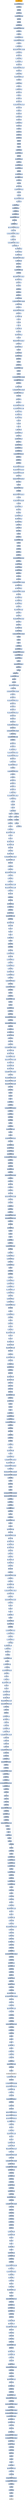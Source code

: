 digraph G {
node[shape=rectangle,style=filled,fillcolor=lightsteelblue,color=lightsteelblue]
bgcolor="transparent"
a0x1000a734pushl_0x70UINT8[label="start\npushl $0x70<UINT8>",color="lightgrey",fillcolor="orange"];
a0x1000a736pushl_0x100153a6UINT32[label="0x1000a736\npushl $0x100153a6<UINT32>"];
a0x1000a73bcall_0x10012bb4[label="0x1000a73b\ncall 0x10012bb4"];
a0x10012bb4pushl_ebp[label="0x10012bb4\npushl %ebp"];
a0x10012bb5movl_esp_ebp[label="0x10012bb5\nmovl %esp, %ebp"];
a0x10012bb7subl_0x30UINT8_esp[label="0x10012bb7\nsubl $0x30<UINT8>, %esp"];
a0x10012bbapushl_ebx[label="0x10012bba\npushl %ebx"];
a0x10012bbbpushl_esi[label="0x10012bbb\npushl %esi"];
a0x10012bbcaddl__4ebp__esi[label="0x10012bbc\naddl -4(%ebp), %esi"];
a0x10012bc2addl_0xa4fb8c57UINT32_esi[label="0x10012bc2\naddl $0xa4fb8c57<UINT32>, %esi"];
a0x10012bc8subl_eax_esi[label="0x10012bc8\nsubl %eax, %esi"];
a0x10012bcaorl_eax_esi[label="0x10012bca\norl %eax, %esi"];
a0x10012bccleal__82ebxesi8__esi[label="0x10012bcc\nleal -82(%ebx,%esi,8), %esi"];
a0x10012bd0addl_0xb0e5af4fUINT32_esi[label="0x10012bd0\naddl $0xb0e5af4f<UINT32>, %esi"];
a0x10012bd6orl_edx_esi[label="0x10012bd6\norl %edx, %esi"];
a0x10012bd8xorl_0x8ebp__esi[label="0x10012bd8\nxorl 0x8(%ebp), %esi"];
a0x10012bdemovl_0xb4ffc961UINT32__8ebp_[label="0x10012bde\nmovl $0xb4ffc961<UINT32>, -8(%ebp)"];
a0x10012be5andl__8ebp__esi[label="0x10012be5\nandl -8(%ebp), %esi"];
a0x10012bebsubl_ebx_ebx[label="0x10012beb\nsubl %ebx, %ebx"];
a0x10012bedmovl_ecx__8ebp_[label="0x10012bed\nmovl %ecx, -8(%ebp)"];
a0x10012bf3movl_0x8ebp__esi[label="0x10012bf3\nmovl 0x8(%ebp), %esi"];
a0x10012bf9andl_ebx_ebx[label="0x10012bf9\nandl %ebx, %ebx"];
a0x10012bfbaddl_0x311d865eUINT32_ebx[label="0x10012bfb\naddl $0x311d865e<UINT32>, %ebx"];
a0x10012c01andl_esi_ebx[label="0x10012c01\nandl %esi, %ebx"];
a0x10012c03addl_eax__8ebp_[label="0x10012c03\naddl %eax, -8(%ebp)"];
a0x10012c09testl_0x100UINT32_edi[label="0x10012c09\ntestl $0x100<UINT32>, %edi"];
a0x10012c0fjne_0x10012c1c[label="0x10012c0f\njne 0x10012c1c"];
a0x10012c11addl_eax__8ebp_[label="0x10012c11\naddl %eax, -8(%ebp)"];
a0x10012c17xorl_ecx_esi[label="0x10012c17\nxorl %ecx, %esi"];
a0x10012c19leal_0x9ecx__esi[label="0x10012c19\nleal 0x9(%ecx), %esi"];
a0x10012c1caddl_eax_ebx[label="0x10012c1c\naddl %eax, %ebx"];
a0x10012c1eorl_esi_ebx[label="0x10012c1e\norl %esi, %ebx"];
a0x10012c20xorl_ebx_ebx[label="0x10012c20\nxorl %ebx, %ebx"];
a0x10012c22movl_ecx_ebx[label="0x10012c22\nmovl %ecx, %ebx"];
a0x10012c24movl_0x2d00033cUINT32_ebx[label="0x10012c24\nmovl $0x2d00033c<UINT32>, %ebx"];
a0x10012c29movl_ecx_ebx[label="0x10012c29\nmovl %ecx, %ebx"];
a0x10012c2borl_ebp_ebx[label="0x10012c2b\norl %ebp, %ebx"];
a0x10012c2dxorl_ebx_ebx[label="0x10012c2d\nxorl %ebx, %ebx"];
a0x10012c2faddl__8ebp__esi[label="0x10012c2f\naddl -8(%ebp), %esi"];
a0x10012c35xorl_ecx_ebx[label="0x10012c35\nxorl %ecx, %ebx"];
a0x10012c37leal__66ebx__ebx[label="0x10012c37\nleal -66(%ebx), %ebx"];
a0x10012c3asubl_ecx_ebx[label="0x10012c3a\nsubl %ecx, %ebx"];
a0x10012c3corl_esp_ebx[label="0x10012c3c\norl %esp, %ebx"];
a0x10012c3eaddl_ecx_ebx[label="0x10012c3e\naddl %ecx, %ebx"];
a0x10012c40andl_edx_ebx[label="0x10012c40\nandl %edx, %ebx"];
a0x10012c42movl_edx_ebx[label="0x10012c42\nmovl %edx, %ebx"];
a0x10012c44popl_esi[label="0x10012c44\npopl %esi"];
a0x10012c45popl_ebx[label="0x10012c45\npopl %ebx"];
a0x10012c46leave_[label="0x10012c46\nleave "];
a0x10012c47ret_0x8UINT16[label="0x10012c47\nret $0x8<UINT16>"];
a0x1000a740subl_ecx_0x100151b9[label="0x1000a740\nsubl %ecx, 0x100151b9"];
a0x1000a746pushl_ebp[label="0x1000a746\npushl %ebp"];
a0x1000a747movl_eax_0x1001534f[label="0x1000a747\nmovl %eax, 0x1001534f"];
a0x1000a74daddl_esi_eax[label="0x1000a74d\naddl %esi, %eax"];
a0x1000a74fsubl_0x100150a9_eax[label="0x1000a74f\nsubl 0x100150a9, %eax"];
a0x1000a755movl_0x1001534f_eax[label="0x1000a755\nmovl 0x1001534f, %eax"];
a0x1000a75bpopl_eax[label="0x1000a75b\npopl %eax"];
a0x1000a75cmovl_edi_0x100151af[label="0x1000a75c\nmovl %edi, 0x100151af"];
a0x1000a762pushl_0xffffffefUINT8[label="0x1000a762\npushl $0xffffffef<UINT8>"];
a0x1000a764call_0x100119b4[label="0x1000a764\ncall 0x100119b4"];
a0x100119b4pushl_ebp[label="0x100119b4\npushl %ebp"];
a0x100119b5movl_esp_ebp[label="0x100119b5\nmovl %esp, %ebp"];
a0x100119b7subl_0xa0UINT32_esp[label="0x100119b7\nsubl $0xa0<UINT32>, %esp"];
a0x100119bdpushl_ecx[label="0x100119bd\npushl %ecx"];
a0x100119bepushl_esi[label="0x100119be\npushl %esi"];
a0x100119bfcmpl_0x194UINT32_ebx[label="0x100119bf\ncmpl $0x194<UINT32>, %ebx"];
a0x100119c5jne_0x10011a0b[label="0x100119c5\njne 0x10011a0b"];
a0x100119c7movl_ebx__16ebp_[label="0x100119c7\nmovl %ebx, -16(%ebp)"];
a0x10011a0bmovl__28ebp__ecx[label="0x10011a0b\nmovl -28(%ebp), %ecx"];
a0x10011a11subl_edx__36ebp_[label="0x10011a11\nsubl %edx, -36(%ebp)"];
a0x10011a17xorl_0x8ebp__ecx[label="0x10011a17\nxorl 0x8(%ebp), %ecx"];
a0x10011a1dmovb_0xffffffa0UINT8__24ebp_[label="0x10011a1d\nmovb $0xffffffa0<UINT8>, -24(%ebp)"];
a0x10011a21orl_0x8ebp__ecx[label="0x10011a21\norl 0x8(%ebp), %ecx"];
a0x10011a27addl_esp_esi[label="0x10011a27\naddl %esp, %esi"];
a0x10011a29addl_esp_esi[label="0x10011a29\naddl %esp, %esi"];
a0x10011a2bcmpl_0x70UINT8_edi[label="0x10011a2b\ncmpl $0x70<UINT8>, %edi"];
a0x10011a2eje_0x10011a34[label="0x10011a2e\nje 0x10011a34"];
a0x10011a30addb_0xffffff91UINT8__20ebp_[label="0x10011a30\naddb $0xffffff91<UINT8>, -20(%ebp)"];
a0x10011a34addl_0x8ebp__ecx[label="0x10011a34\naddl 0x8(%ebp), %ecx"];
a0x10011a3atestl_edx_edi[label="0x10011a3a\ntestl %edx, %edi"];
a0x10011a3cje_0x10011a51[label="0x10011a3c\nje 0x10011a51"];
a0x10011a3exorl_edi_ecx[label="0x10011a3e\nxorl %edi, %ecx"];
a0x10011a40xorl_esp_ecx[label="0x10011a40\nxorl %esp, %ecx"];
a0x10011a42andl_ecx_ecx[label="0x10011a42\nandl %ecx, %ecx"];
a0x10011a44movl_ecx__8ebp_[label="0x10011a44\nmovl %ecx, -8(%ebp)"];
a0x10011a4amovl_0xf97d2bdaUINT32__20ebp_[label="0x10011a4a\nmovl $0xf97d2bda<UINT32>, -20(%ebp)"];
a0x10011a51addl_ebx__4ebp_[label="0x10011a51\naddl %ebx, -4(%ebp)"];
a0x10011a57movl_edx_ecx[label="0x10011a57\nmovl %edx, %ecx"];
a0x10011a59addl_0xe81d49e7UINT32_ecx[label="0x10011a59\naddl $0xe81d49e7<UINT32>, %ecx"];
a0x10011a5fandl_eax_ecx[label="0x10011a5f\nandl %eax, %ecx"];
a0x10011a61xorl__32ebp__esi[label="0x10011a61\nxorl -32(%ebp), %esi"];
a0x10011a67popl_esi[label="0x10011a67\npopl %esi"];
a0x10011a68popl_ecx[label="0x10011a68\npopl %ecx"];
a0x10011a69leave_[label="0x10011a69\nleave "];
a0x10011a6aret_0x4UINT16[label="0x10011a6a\nret $0x4<UINT16>"];
a0x1000a769orl_esi_edi[label="0x1000a769\norl %esi, %edi"];
a0x1000a76bmovl_0x100151af_edi[label="0x1000a76b\nmovl 0x100151af, %edi"];
a0x1000a771pushl_eax[label="0x1000a771\npushl %eax"];
a0x1000a772andl_0x40bUINT32_0x10015037[label="0x1000a772\nandl $0x40b<UINT32>, 0x10015037"];
a0x1000a77cmovl_esp_ebp[label="0x1000a77c\nmovl %esp, %ebp"];
a0x1000a77emovl_edx_0x10015431[label="0x1000a77e\nmovl %edx, 0x10015431"];
a0x1000a784pushl_eax[label="0x1000a784\npushl %eax"];
a0x1000a785pushl_0x0UINT8[label="0x1000a785\npushl $0x0<UINT8>"];
a0x1000a787pushl_0x39UINT8[label="0x1000a787\npushl $0x39<UINT8>"];
a0x1000a789call_0x10011df4[label="0x1000a789\ncall 0x10011df4"];
a0x10011df4pushl_ebp[label="0x10011df4\npushl %ebp"];
a0x10011df5movl_esp_ebp[label="0x10011df5\nmovl %esp, %ebp"];
a0x10011df7subl_0xc0UINT32_esp[label="0x10011df7\nsubl $0xc0<UINT32>, %esp"];
a0x10011dfdpushl_edx[label="0x10011dfd\npushl %edx"];
a0x10011dfepushl_esi[label="0x10011dfe\npushl %esi"];
a0x10011dffmovl_0x253a60a1UINT32__32ebp_[label="0x10011dff\nmovl $0x253a60a1<UINT32>, -32(%ebp)"];
a0x10011e06cmpl_0xffffffd4UINT8_eax[label="0x10011e06\ncmpl $0xffffffd4<UINT8>, %eax"];
a0x10011e09jne_0x10011e51[label="0x10011e09\njne 0x10011e51"];
a0x10011e51movl_eax__4ebp_[label="0x10011e51\nmovl %eax, -4(%ebp)"];
a0x10011e57movl_0xfbf0dbacUINT32__32ebp_[label="0x10011e57\nmovl $0xfbf0dbac<UINT32>, -32(%ebp)"];
a0x10011e5ecmpl_0xffffffe0UINT8_eax[label="0x10011e5e\ncmpl $0xffffffe0<UINT8>, %eax"];
a0x10011e61je_0x10011e65[label="0x10011e61\nje 0x10011e65"];
a0x10011e63movl_eax_esi[label="0x10011e63\nmovl %eax, %esi"];
a0x10011e65subl_esp_esi[label="0x10011e65\nsubl %esp, %esi"];
a0x10011e67addl_0x2dabd92dUINT32_esi[label="0x10011e67\naddl $0x2dabd92d<UINT32>, %esi"];
a0x10011e6dleal_0xc99db29esiedi8__esi[label="0x10011e6d\nleal 0xc99db29(%esi,%edi,8), %esi"];
a0x10011e74subl_edx__12ebp_[label="0x10011e74\nsubl %edx, -12(%ebp)"];
a0x10011e7aandl_0x8ebp__esi[label="0x10011e7a\nandl 0x8(%ebp), %esi"];
a0x10011e80movl_esi__20ebp_[label="0x10011e80\nmovl %esi, -20(%ebp)"];
a0x10011e86popl_esi[label="0x10011e86\npopl %esi"];
a0x10011e87popl_edx[label="0x10011e87\npopl %edx"];
a0x10011e88leave_[label="0x10011e88\nleave "];
a0x10011e89ret_0xcUINT16[label="0x10011e89\nret $0xc<UINT16>"];
a0x1000a78emovl_0x10015431_edx[label="0x1000a78e\nmovl 0x10015431, %edx"];
a0x1000a794movl_ecx_edx[label="0x1000a794\nmovl %ecx, %edx"];
a0x1000a796movl_eax_0x10015246[label="0x1000a796\nmovl %eax, 0x10015246"];
a0x1000a79candl_ebx_eax[label="0x1000a79c\nandl %ebx, %eax"];
a0x1000a79eandl_eax_0x100153ee[label="0x1000a79e\nandl %eax, 0x100153ee"];
a0x1000a7a4movl_0x10015246_eax[label="0x1000a7a4\nmovl 0x10015246, %eax"];
a0x1000a7aamovl_0x4ebp__eax[label="0x1000a7aa\nmovl 0x4(%ebp), %eax"];
a0x1000a7adorb_0x18UINT8_0x1001523c[label="0x1000a7ad\norb $0x18<UINT8>, 0x1001523c"];
a0x1000a7b4subl_eax_ecx[label="0x1000a7b4\nsubl %eax, %ecx"];
a0x1000a7b6testl_edx_ecx[label="0x1000a7b6\ntestl %edx, %ecx"];
a0x1000a7b8jbe_0x1000a7d9[label="0x1000a7b8\njbe 0x1000a7d9"];
a0x1000a7beandl_0x30UINT32_0x100151bb[label="0x1000a7be\nandl $0x30<UINT32>, 0x100151bb"];
a0x1000a7c8xorl_0x9cfUINT32_0x1001544d[label="0x1000a7c8\nxorl $0x9cf<UINT32>, 0x1001544d"];
a0x1000a7d2addb_0x3aUINT8_0x10015375[label="0x1000a7d2\naddb $0x3a<UINT8>, 0x10015375"];
a0x1000a7d9addl_edx_eax[label="0x1000a7d9\naddl %edx, %eax"];
a0x1000a7dbandw_0x3c7UINT16_0x1001500d[label="0x1000a7db\nandw $0x3c7<UINT16>, 0x1001500d"];
a0x1000a7e4call_0x1000a816[label="0x1000a7e4\ncall 0x1000a816"];
a0x1000a816pushl_esi[label="0x1000a816\npushl %esi"];
a0x1000a817cmpl_0x3cbUINT32_edx[label="0x1000a817\ncmpl $0x3cb<UINT32>, %edx"];
a0x1000a81djs_0x1000a82d[label="0x1000a81d\njs 0x1000a82d"];
a0x1000a823addl_0x7a8UINT32_0x10015181[label="0x1000a823\naddl $0x7a8<UINT32>, 0x10015181"];
a0x1000a82dpushl_ebx[label="0x1000a82d\npushl %ebx"];
a0x1000a82eorl_0x6f2UINT32_0x1001500b[label="0x1000a82e\norl $0x6f2<UINT32>, 0x1001500b"];
a0x1000a838pushl_edi[label="0x1000a838\npushl %edi"];
a0x1000a839movl_ecx_0x10015027[label="0x1000a839\nmovl %ecx, 0x10015027"];
a0x1000a83forl_ecx_ecx[label="0x1000a83f\norl %ecx, %ecx"];
a0x1000a841orl_edi_ecx[label="0x1000a841\norl %edi, %ecx"];
a0x1000a843movl_0x10015027_ecx[label="0x1000a843\nmovl 0x10015027, %ecx"];
a0x1000a849movl_0x8esp__edx[label="0x1000a849\nmovl 0x8(%esp), %edx"];
a0x1000a84dpushl_0x6dUINT8[label="0x1000a84d\npushl $0x6d<UINT8>"];
a0x1000a84fpushl_0x100151f8[label="0x1000a84f\npushl 0x100151f8"];
a0x1000a855pushl_0x1001536b[label="0x1000a855\npushl 0x1001536b"];
a0x1000a85bcall_0x1000eb44[label="0x1000a85b\ncall 0x1000eb44"];
a0x1000eb44pushl_ebp[label="0x1000eb44\npushl %ebp"];
a0x1000eb45movl_esp_ebp[label="0x1000eb45\nmovl %esp, %ebp"];
a0x1000eb47subl_0xd0UINT32_esp[label="0x1000eb47\nsubl $0xd0<UINT32>, %esp"];
a0x1000eb4dpushl_ecx[label="0x1000eb4d\npushl %ecx"];
a0x1000eb4epushl_edx[label="0x1000eb4e\npushl %edx"];
a0x1000eb4forl_esp_ecx[label="0x1000eb4f\norl %esp, %ecx"];
a0x1000eb51subl_esp_ecx[label="0x1000eb51\nsubl %esp, %ecx"];
a0x1000eb53xorl_esp_ecx[label="0x1000eb53\nxorl %esp, %ecx"];
a0x1000eb55movl_0x7b074aa9UINT32_ecx[label="0x1000eb55\nmovl $0x7b074aa9<UINT32>, %ecx"];
a0x1000eb5amovl_esi_ecx[label="0x1000eb5a\nmovl %esi, %ecx"];
a0x1000eb5cmovl_esi__40ebp_[label="0x1000eb5c\nmovl %esi, -40(%ebp)"];
a0x1000eb62movl_eax__48ebp_[label="0x1000eb62\nmovl %eax, -48(%ebp)"];
a0x1000eb68movl_eax__24ebp_[label="0x1000eb68\nmovl %eax, -24(%ebp)"];
a0x1000eb6eaddl_eax_edx[label="0x1000eb6e\naddl %eax, %edx"];
a0x1000eb70orl_esp_edx[label="0x1000eb70\norl %esp, %edx"];
a0x1000eb72orl_edi_edx[label="0x1000eb72\norl %edi, %edx"];
a0x1000eb74movl_0x60fae360UINT32__44ebp_[label="0x1000eb74\nmovl $0x60fae360<UINT32>, -44(%ebp)"];
a0x1000eb7baddl_0x8ebp__edx[label="0x1000eb7b\naddl 0x8(%ebp), %edx"];
a0x1000eb81movl_edi__20ebp_[label="0x1000eb81\nmovl %edi, -20(%ebp)"];
a0x1000eb87subl_0x69f704d5UINT32__16ebp_[label="0x1000eb87\nsubl $0x69f704d5<UINT32>, -16(%ebp)"];
a0x1000eb8eorl_edi_edx[label="0x1000eb8e\norl %edi, %edx"];
a0x1000eb90xorl_0xcebp__edx[label="0x1000eb90\nxorl 0xc(%ebp), %edx"];
a0x1000eb96subl__44ebp__ecx[label="0x1000eb96\nsubl -44(%ebp), %ecx"];
a0x1000eb9csubl_ebx__44ebp_[label="0x1000eb9c\nsubl %ebx, -44(%ebp)"];
a0x1000eba2movl_edi_ecx[label="0x1000eba2\nmovl %edi, %ecx"];
a0x1000eba4leal__81eaxebx8__ecx[label="0x1000eba4\nleal -81(%eax,%ebx,8), %ecx"];
a0x1000eba8andl_eax_ecx[label="0x1000eba8\nandl %eax, %ecx"];
a0x1000ebaasubl_edx_ecx[label="0x1000ebaa\nsubl %edx, %ecx"];
a0x1000ebacmovl_0xb492f9cbUINT32_ecx[label="0x1000ebac\nmovl $0xb492f9cb<UINT32>, %ecx"];
a0x1000ebb1movl_esi_ecx[label="0x1000ebb1\nmovl %esi, %ecx"];
a0x1000ebb3addl_edx_ecx[label="0x1000ebb3\naddl %edx, %ecx"];
a0x1000ebb5xorl_0xcebp__ecx[label="0x1000ebb5\nxorl 0xc(%ebp), %ecx"];
a0x1000ebbbmovl_edi__36ebp_[label="0x1000ebbb\nmovl %edi, -36(%ebp)"];
a0x1000ebc1addl_0x1c9164f2UINT32__36ebp_[label="0x1000ebc1\naddl $0x1c9164f2<UINT32>, -36(%ebp)"];
a0x1000ebc8popl_edx[label="0x1000ebc8\npopl %edx"];
a0x1000ebc9popl_ecx[label="0x1000ebc9\npopl %ecx"];
a0x1000ebcaleave_[label="0x1000ebca\nleave "];
a0x1000ebcbret_0xcUINT16[label="0x1000ebcb\nret $0xc<UINT16>"];
a0x1000a860movl_0x14esp__ecx[label="0x1000a860\nmovl 0x14(%esp), %ecx"];
a0x1000a864orb_0xffffffeeUINT8_0x1001536a[label="0x1000a864\norb $0xffffffee<UINT8>, 0x1001536a"];
a0x1000a86baddl_0xcUINT8_esp[label="0x1000a86b\naddl $0xc<UINT8>, %esp"];
a0x1000a86eaddl_esi_0x10015202[label="0x1000a86e\naddl %esi, 0x10015202"];
a0x1000a874popl_ecx[label="0x1000a874\npopl %ecx"];
a0x1000a875pushl_0x10015407UINT32[label="0x1000a875\npushl $0x10015407<UINT32>"];
a0x1000a87acall_0x10011494[label="0x1000a87a\ncall 0x10011494"];
a0x10011494pushl_ebp[label="0x10011494\npushl %ebp"];
a0x10011495movl_esp_ebp[label="0x10011495\nmovl %esp, %ebp"];
a0x10011497subl_0x30UINT8_esp[label="0x10011497\nsubl $0x30<UINT8>, %esp"];
a0x1001149apushl_ebx[label="0x1001149a\npushl %ebx"];
a0x1001149bpushl_ecx[label="0x1001149b\npushl %ecx"];
a0x1001149cmovb_0x35UINT8__4ebp_[label="0x1001149c\nmovb $0x35<UINT8>, -4(%ebp)"];
a0x100114a0addl_edi_ebx[label="0x100114a0\naddl %edi, %ebx"];
a0x100114a2movl_0x9d8fd117UINT32__4ebp_[label="0x100114a2\nmovl $0x9d8fd117<UINT32>, -4(%ebp)"];
a0x100114a9orl_ebx_ebx[label="0x100114a9\norl %ebx, %ebx"];
a0x100114abxorl_edx_ebx[label="0x100114ab\nxorl %edx, %ebx"];
a0x100114adaddl_0x2964d170UINT32_ebx[label="0x100114ad\naddl $0x2964d170<UINT32>, %ebx"];
a0x100114b3andl_ebp_ebx[label="0x100114b3\nandl %ebp, %ebx"];
a0x100114b5xorl_esp_ebx[label="0x100114b5\nxorl %esp, %ebx"];
a0x100114b7subl_edx_ebx[label="0x100114b7\nsubl %edx, %ebx"];
a0x100114b9movl_0xa29d949cUINT32_ebx[label="0x100114b9\nmovl $0xa29d949c<UINT32>, %ebx"];
a0x100114bemovl_ebx_ebx[label="0x100114be\nmovl %ebx, %ebx"];
a0x100114c0subl_esp_ebx[label="0x100114c0\nsubl %esp, %ebx"];
a0x100114c2addl_ecx_ebx[label="0x100114c2\naddl %ecx, %ebx"];
a0x100114c4movl_0xc91ee021UINT32_ebx[label="0x100114c4\nmovl $0xc91ee021<UINT32>, %ebx"];
a0x100114c9movl_esp_ebx[label="0x100114c9\nmovl %esp, %ebx"];
a0x100114cbmovl_0x868f2b34UINT32__4ebp_[label="0x100114cb\nmovl $0x868f2b34<UINT32>, -4(%ebp)"];
a0x100114d2orl_0x8ebp__ebx[label="0x100114d2\norl 0x8(%ebp), %ebx"];
a0x100114d8testl_0x400000UINT32_edi[label="0x100114d8\ntestl $0x400000<UINT32>, %edi"];
a0x100114dejne_0x10011515[label="0x100114de\njne 0x10011515"];
a0x100114e0andl_edx_ebx[label="0x100114e0\nandl %edx, %ebx"];
a0x100114e2xorl_eax_ebx[label="0x100114e2\nxorl %eax, %ebx"];
a0x100114e4leal_0x1bedi__ebx[label="0x100114e4\nleal 0x1b(%edi), %ebx"];
a0x100114e7addl_0xf1af1391UINT32_ebx[label="0x100114e7\naddl $0xf1af1391<UINT32>, %ebx"];
a0x100114edaddl_0x32a7b2f6UINT32_ebx[label="0x100114ed\naddl $0x32a7b2f6<UINT32>, %ebx"];
a0x100114f3addl_ebx_ebx[label="0x100114f3\naddl %ebx, %ebx"];
a0x100114f5addl_edi__4ebp_[label="0x100114f5\naddl %edi, -4(%ebp)"];
a0x100114fbcmpl_0x8ecUINT32_edi[label="0x100114fb\ncmpl $0x8ec<UINT32>, %edi"];
a0x10011501je_0x10011503[label="0x10011501\nje 0x10011503"];
a0x10011503addl_0xd1fe2aceUINT32_ecx[label="0x10011503\naddl $0xd1fe2ace<UINT32>, %ecx"];
a0x10011509orl_edx_ecx[label="0x10011509\norl %edx, %ecx"];
a0x1001150borl_esp_ecx[label="0x1001150b\norl %esp, %ecx"];
a0x1001150dmovl_ecx_ecx[label="0x1001150d\nmovl %ecx, %ecx"];
a0x1001150faddl_esp_ecx[label="0x1001150f\naddl %esp, %ecx"];
a0x10011511addl_edx_ecx[label="0x10011511\naddl %edx, %ecx"];
a0x10011513movl_edx_ecx[label="0x10011513\nmovl %edx, %ecx"];
a0x10011515movl_edx__4ebp_[label="0x10011515\nmovl %edx, -4(%ebp)"];
a0x1001151bmovb_0xffffffe7UINT8__4ebp_[label="0x1001151b\nmovb $0xffffffe7<UINT8>, -4(%ebp)"];
a0x1001151faddl__4ebp__ebx[label="0x1001151f\naddl -4(%ebp), %ebx"];
a0x10011525popl_ecx[label="0x10011525\npopl %ecx"];
a0x10011526popl_ebx[label="0x10011526\npopl %ebx"];
a0x10011527leave_[label="0x10011527\nleave "];
a0x10011528ret_0x4UINT16[label="0x10011528\nret $0x4<UINT16>"];
a0x1000a87fxorl_edx_edx[label="0x1000a87f\nxorl %edx, %edx"];
a0x1000a881cmpl_esi_ecx[label="0x1000a881\ncmpl %esi, %ecx"];
a0x1000a883js_0x1000a89c[label="0x1000a883\njs 0x1000a89c"];
a0x1000a889pushl_edx[label="0x1000a889\npushl %edx"];
a0x1000a88acall_0x10011494[label="0x1000a88a\ncall 0x10011494"];
a0x1000a88fpushl_ecx[label="0x1000a88f\npushl %ecx"];
a0x1000a890pushl_ecx[label="0x1000a890\npushl %ecx"];
a0x1000a891pushl_0x10015005[label="0x1000a891\npushl 0x10015005"];
a0x1000a897call_0x10011ca4[label="0x1000a897\ncall 0x10011ca4"];
a0x10011ca4pushl_ebp[label="0x10011ca4\npushl %ebp"];
a0x10011ca5movl_esp_ebp[label="0x10011ca5\nmovl %esp, %ebp"];
a0x10011ca7subl_0xc0UINT32_esp[label="0x10011ca7\nsubl $0xc0<UINT32>, %esp"];
a0x10011cadpushl_ebx[label="0x10011cad\npushl %ebx"];
a0x10011caepushl_edi[label="0x10011cae\npushl %edi"];
a0x10011cafmovl_esi__36ebp_[label="0x10011caf\nmovl %esi, -36(%ebp)"];
a0x10011cb5leal__120ecx__edi[label="0x10011cb5\nleal -120(%ecx), %edi"];
a0x10011cb8orl_ebx_edi[label="0x10011cb8\norl %ebx, %edi"];
a0x10011cbamovl_esi_edi[label="0x10011cba\nmovl %esi, %edi"];
a0x10011cbcaddl_esi__16ebp_[label="0x10011cbc\naddl %esi, -16(%ebp)"];
a0x10011cc2movl_0x92a580a3UINT32__4ebp_[label="0x10011cc2\nmovl $0x92a580a3<UINT32>, -4(%ebp)"];
a0x10011cc9cmpl_0x3cUINT8_ecx[label="0x10011cc9\ncmpl $0x3c<UINT8>, %ecx"];
a0x10011cccje_0x10011d1c[label="0x10011ccc\nje 0x10011d1c"];
a0x10011ccexorl_ebx_ebx[label="0x10011cce\nxorl %ebx, %ebx"];
a0x10011cd0subl_esp_ebx[label="0x10011cd0\nsubl %esp, %ebx"];
a0x10011cd2addl_0xca662f2aUINT32_ebx[label="0x10011cd2\naddl $0xca662f2a<UINT32>, %ebx"];
a0x10011cd8movl_esi_ebx[label="0x10011cd8\nmovl %esi, %ebx"];
a0x10011cdaandl_ebp_ebx[label="0x10011cda\nandl %ebp, %ebx"];
a0x10011cdcaddl_ebp_ebx[label="0x10011cdc\naddl %ebp, %ebx"];
a0x10011cdeaddl_0x1f9013f6UINT32_ebx[label="0x10011cde\naddl $0x1f9013f6<UINT32>, %ebx"];
a0x10011ce4addl_0x3cb1a3f7UINT32_ebx[label="0x10011ce4\naddl $0x3cb1a3f7<UINT32>, %ebx"];
a0x10011ceatestl_edx_edi[label="0x10011cea\ntestl %edx, %edi"];
a0x10011cecje_0x10011cee[label="0x10011cec\nje 0x10011cee"];
a0x10011ceexorl_ecx_ebx[label="0x10011cee\nxorl %ecx, %ebx"];
a0x10011cf0je_0x10011d06[label="0x10011cf0\nje 0x10011d06"];
a0x10011cf2xorl__32ebp__ebx[label="0x10011cf2\nxorl -32(%ebp), %ebx"];
a0x10011cf8orl__12ebp__ebx[label="0x10011cf8\norl -12(%ebp), %ebx"];
a0x10011cfemovl_esi_ebx[label="0x10011cfe\nmovl %esi, %ebx"];
a0x10011d00subl_ebx__32ebp_[label="0x10011d00\nsubl %ebx, -32(%ebp)"];
a0x10011d06cmpl_0x9f4UINT32_edi[label="0x10011d06\ncmpl $0x9f4<UINT32>, %edi"];
a0x10011d0cjne_0x10011d3d[label="0x10011d0c\njne 0x10011d3d"];
a0x10011d3daddl__12ebp__ebx[label="0x10011d3d\naddl -12(%ebp), %ebx"];
a0x10011d43orl_ecx_ebx[label="0x10011d43\norl %ecx, %ebx"];
a0x10011d45popl_edi[label="0x10011d45\npopl %edi"];
a0x10011d46popl_ebx[label="0x10011d46\npopl %ebx"];
a0x10011d47leave_[label="0x10011d47\nleave "];
a0x10011d48ret_0xcUINT16[label="0x10011d48\nret $0xc<UINT16>"];
a0x1000a89cdecl_edx[label="0x1000a89c\ndecl %edx"];
a0x1000a89dcmpl_edi_esi[label="0x1000a89d\ncmpl %edi, %esi"];
a0x1000a89fjne_0x1000a8d9[label="0x1000a89f\njne 0x1000a8d9"];
a0x1000a8d9xorw_dx_dx[label="0x1000a8d9\nxorw %dx, %dx"];
a0x1000a8dcmovl_esi_0x100153ae[label="0x1000a8dc\nmovl %esi, 0x100153ae"];
a0x1000a8e2orl_ebp_esi[label="0x1000a8e2\norl %ebp, %esi"];
a0x1000a8e4movl_0x100153ae_esi[label="0x1000a8e4\nmovl 0x100153ae, %esi"];
a0x1000a8eaandl_edx_ecx[label="0x1000a8ea\nandl %edx, %ecx"];
a0x1000a8ecmovl_edx_0x100153cb[label="0x1000a8ec\nmovl %edx, 0x100153cb"];
a0x1000a8f2andl_eax_edx[label="0x1000a8f2\nandl %eax, %edx"];
a0x1000a8f4orl_0x1001501d_edx[label="0x1000a8f4\norl 0x1001501d, %edx"];
a0x1000a8famovl_0x100153cb_edx[label="0x1000a8fa\nmovl 0x100153cb, %edx"];
a0x1000a900movl_ecx_eax[label="0x1000a900\nmovl %ecx, %eax"];
a0x1000a902pushl_0x10015474UINT32[label="0x1000a902\npushl $0x10015474<UINT32>"];
a0x1000a907call_0x1000aa2e[label="0x1000a907\ncall 0x1000aa2e"];
a0x1000aa2epushl_0x1001548bUINT32[label="0x1000aa2e\npushl $0x1001548b<UINT32>"];
a0x1000aa33call_0x10012b24[label="0x1000aa33\ncall 0x10012b24"];
a0x10012b24pushl_ebp[label="0x10012b24\npushl %ebp"];
a0x10012b25movl_esp_ebp[label="0x10012b25\nmovl %esp, %ebp"];
a0x10012b27subl_0x90UINT32_esp[label="0x10012b27\nsubl $0x90<UINT32>, %esp"];
a0x10012b2dpushl_edx[label="0x10012b2d\npushl %edx"];
a0x10012b2epushl_ebx[label="0x10012b2e\npushl %ebx"];
a0x10012b2fandl_0x8ebp__edx[label="0x10012b2f\nandl 0x8(%ebp), %edx"];
a0x10012b35leal_eax__edx[label="0x10012b35\nleal (%eax), %edx"];
a0x10012b37xorl_esi_edx[label="0x10012b37\nxorl %esi, %edx"];
a0x10012b39addl_0x3d5ee7faUINT32_edx[label="0x10012b39\naddl $0x3d5ee7fa<UINT32>, %edx"];
a0x10012b3fxorl_esp_edx[label="0x10012b3f\nxorl %esp, %edx"];
a0x10012b41addl_0x5789a008UINT32_edx[label="0x10012b41\naddl $0x5789a008<UINT32>, %edx"];
a0x10012b47orl_ebx_edx[label="0x10012b47\norl %ebx, %edx"];
a0x10012b49orl__16ebp__edx[label="0x10012b49\norl -16(%ebp), %edx"];
a0x10012b4fxorl__28ebp__edx[label="0x10012b4f\nxorl -28(%ebp), %edx"];
a0x10012b55movl_eax__20ebp_[label="0x10012b55\nmovl %eax, -20(%ebp)"];
a0x10012b5baddl_esp_ebx[label="0x10012b5b\naddl %esp, %ebx"];
a0x10012b5dorl_ebp_ebx[label="0x10012b5d\norl %ebp, %ebx"];
a0x10012b5fandl_esi_ebx[label="0x10012b5f\nandl %esi, %ebx"];
a0x10012b61movb_0xffffffaaUINT8__32ebp_[label="0x10012b61\nmovb $0xffffffaa<UINT8>, -32(%ebp)"];
a0x10012b65subl__32ebp__edx[label="0x10012b65\nsubl -32(%ebp), %edx"];
a0x10012b6bsubl_eax__12ebp_[label="0x10012b6b\nsubl %eax, -12(%ebp)"];
a0x10012b71leal_0x7e3a9e02ebx__edx[label="0x10012b71\nleal 0x7e3a9e02(%ebx), %edx"];
a0x10012b77addl_0x52a61313UINT32_edx[label="0x10012b77\naddl $0x52a61313<UINT32>, %edx"];
a0x10012b7dorl_0xcebp__ebx[label="0x10012b7d\norl 0xc(%ebp), %ebx"];
a0x10012b83andl_0xcebp__ebx[label="0x10012b83\nandl 0xc(%ebp), %ebx"];
a0x10012b89movl_esi__20ebp_[label="0x10012b89\nmovl %esi, -20(%ebp)"];
a0x10012b8fsubb_0xffffff81UINT8__20ebp_[label="0x10012b8f\nsubb $0xffffff81<UINT8>, -20(%ebp)"];
a0x10012b93subl_edi_ebx[label="0x10012b93\nsubl %edi, %ebx"];
a0x10012b95leal_0x1f49a4b9eaxecx__edx[label="0x10012b95\nleal 0x1f49a4b9(%eax,%ecx), %edx"];
a0x10012b9caddl_0x22a1b0feUINT32_edx[label="0x10012b9c\naddl $0x22a1b0fe<UINT32>, %edx"];
a0x10012ba2addl_0xc9627aacUINT32_edx[label="0x10012ba2\naddl $0xc9627aac<UINT32>, %edx"];
a0x10012ba8xorl_edi_edx[label="0x10012ba8\nxorl %edi, %edx"];
a0x10012baaandl_ebx_edx[label="0x10012baa\nandl %ebx, %edx"];
a0x10012bacpopl_ebx[label="0x10012bac\npopl %ebx"];
a0x10012badpopl_edx[label="0x10012bad\npopl %edx"];
a0x10012baeleave_[label="0x10012bae\nleave "];
a0x10012bafret_0xcUINT16[label="0x10012baf\nret $0xc<UINT16>"];
a0x1000aa38movl_ecx_ebp[label="0x1000aa38\nmovl %ecx, %ebp"];
a0x1000aa3axorw_0xd36UINT16_0x10015139[label="0x1000aa3a\nxorw $0xd36<UINT16>, 0x10015139"];
a0x1000aa43movl_eax_edx[label="0x1000aa43\nmovl %eax, %edx"];
a0x1000aa45pushl_0x1001516a[label="0x1000aa45\npushl 0x1001516a"];
a0x1000aa4bcall_0x1000ab6e[label="0x1000aa4b\ncall 0x1000ab6e"];
a0x1000ab6ecall_0x1000e5c4[label="0x1000ab6e\ncall 0x1000e5c4"];
a0x1000e5c4pushl_ebp[label="0x1000e5c4\npushl %ebp"];
a0x1000e5c5movl_esp_ebp[label="0x1000e5c5\nmovl %esp, %ebp"];
a0x1000e5c7subl_0x70UINT8_esp[label="0x1000e5c7\nsubl $0x70<UINT8>, %esp"];
a0x1000e5capushl_edx[label="0x1000e5ca\npushl %edx"];
a0x1000e5cbpushl_ecx[label="0x1000e5cb\npushl %ecx"];
a0x1000e5cctestl_0x200000UINT32_eax[label="0x1000e5cc\ntestl $0x200000<UINT32>, %eax"];
a0x1000e5d2jne_0x1000e5e0[label="0x1000e5d2\njne 0x1000e5e0"];
a0x1000e5d4movl__16ebp__ecx[label="0x1000e5d4\nmovl -16(%ebp), %ecx"];
a0x1000e5damovl_eax__20ebp_[label="0x1000e5da\nmovl %eax, -20(%ebp)"];
a0x1000e5e0movl_eax__24ebp_[label="0x1000e5e0\nmovl %eax, -24(%ebp)"];
a0x1000e5e6andl_0x8ebp__edx[label="0x1000e5e6\nandl 0x8(%ebp), %edx"];
a0x1000e5ecmovl_0x31de3f92UINT32__12ebp_[label="0x1000e5ec\nmovl $0x31de3f92<UINT32>, -12(%ebp)"];
a0x1000e5f3addl_ebp_ecx[label="0x1000e5f3\naddl %ebp, %ecx"];
a0x1000e5f5xorl_edi_ecx[label="0x1000e5f5\nxorl %edi, %ecx"];
a0x1000e5f7xorl_ecx_ecx[label="0x1000e5f7\nxorl %ecx, %ecx"];
a0x1000e5f9xorl_0x8ebp__ecx[label="0x1000e5f9\nxorl 0x8(%ebp), %ecx"];
a0x1000e5ffsubl_ebx_ecx[label="0x1000e5ff\nsubl %ebx, %ecx"];
a0x1000e601movl_0xe2064878UINT32_ecx[label="0x1000e601\nmovl $0xe2064878<UINT32>, %ecx"];
a0x1000e606movl_esp_ecx[label="0x1000e606\nmovl %esp, %ecx"];
a0x1000e608addl_edx_ecx[label="0x1000e608\naddl %edx, %ecx"];
a0x1000e60aorl_esi_ecx[label="0x1000e60a\norl %esi, %ecx"];
a0x1000e60cmovl_eax_ecx[label="0x1000e60c\nmovl %eax, %ecx"];
a0x1000e60eandl_ecx_ecx[label="0x1000e60e\nandl %ecx, %ecx"];
a0x1000e610orl_ecx_ecx[label="0x1000e610\norl %ecx, %ecx"];
a0x1000e612addl_0x551b6389UINT32_ecx[label="0x1000e612\naddl $0x551b6389<UINT32>, %ecx"];
a0x1000e618xorl_edi_edx[label="0x1000e618\nxorl %edi, %edx"];
a0x1000e61ajne_0x1000e668[label="0x1000e61a\njne 0x1000e668"];
a0x1000e668orl__8ebp__ecx[label="0x1000e668\norl -8(%ebp), %ecx"];
a0x1000e66eandl_ecx_edx[label="0x1000e66e\nandl %ecx, %edx"];
a0x1000e670leal_edx__edx[label="0x1000e670\nleal (%edx), %edx"];
a0x1000e672addl_0x945fa9faUINT32_edx[label="0x1000e672\naddl $0x945fa9fa<UINT32>, %edx"];
a0x1000e678addl_0x3f8d3208UINT32_ecx[label="0x1000e678\naddl $0x3f8d3208<UINT32>, %ecx"];
a0x1000e67ecmpl_eax_esi[label="0x1000e67e\ncmpl %eax, %esi"];
a0x1000e680je_0x1000e682[label="0x1000e680\nje 0x1000e682"];
a0x1000e682andl__4ebp__edx[label="0x1000e682\nandl -4(%ebp), %edx"];
a0x1000e688popl_ecx[label="0x1000e688\npopl %ecx"];
a0x1000e689popl_edx[label="0x1000e689\npopl %edx"];
a0x1000e68aleave_[label="0x1000e68a\nleave "];
a0x1000e68bret_0x8UINT16[label="0x1000e68b\nret $0x8<UINT16>"];
a0x1000ab73movl_eax_ecx[label="0x1000ab73\nmovl %eax, %ecx"];
a0x1000ab75cmpl_0x7d4UINT32_edx[label="0x1000ab75\ncmpl $0x7d4<UINT32>, %edx"];
a0x1000ab7bja_0x1000ab88[label="0x1000ab7b\nja 0x1000ab88"];
a0x1000ab88pushl_0x3cecx_[label="0x1000ab88\npushl 0x3c(%ecx)"];
a0x1000ab8bmovl_ebx_0x10015073[label="0x1000ab8b\nmovl %ebx, 0x10015073"];
a0x1000ab91xorl_0x10015249_ebx[label="0x1000ab91\nxorl 0x10015249, %ebx"];
a0x1000ab97addl_ebp_ebx[label="0x1000ab97\naddl %ebp, %ebx"];
a0x1000ab99movl_0x10015073_ebx[label="0x1000ab99\nmovl 0x10015073, %ebx"];
a0x1000ab9fpopl_eax[label="0x1000ab9f\npopl %eax"];
a0x1000aba0testl_edi_ebx[label="0x1000aba0\ntestl %edi, %ebx"];
a0x1000aba2jns_0x1000abd3[label="0x1000aba2\njns 0x1000abd3"];
a0x1000abd3addl_eax_ecx[label="0x1000abd3\naddl %eax, %ecx"];
a0x1000abd5movl_esi_0x100150b4[label="0x1000abd5\nmovl %esi, 0x100150b4"];
a0x1000abdbaddl_0x1001537a_esi[label="0x1000abdb\naddl 0x1001537a, %esi"];
a0x1000abe1movl_0x100150b4_esi[label="0x1000abe1\nmovl 0x100150b4, %esi"];
a0x1000abe7movzwl_0x16ecx__eax[label="0x1000abe7\nmovzwl 0x16(%ecx), %eax"];
a0x1000abebmovl_edx_0x1001520f[label="0x1000abeb\nmovl %edx, 0x1001520f"];
a0x1000abf1subl_esi_edx[label="0x1000abf1\nsubl %esi, %edx"];
a0x1000abf3addl_edx_0x100152f1[label="0x1000abf3\naddl %edx, 0x100152f1"];
a0x1000abf9movl_0x1001520f_edx[label="0x1000abf9\nmovl 0x1001520f, %edx"];
a0x1000abfftestl_0x2000UINT32_eax[label="0x1000abff\ntestl $0x2000<UINT32>, %eax"];
a0x1000ac04je_0x1000adb4[label="0x1000ac04\nje 0x1000adb4"];
a0x1000adb4pushl_ebx[label="0x1000adb4\npushl %ebx"];
a0x1000adb5movl_eax_0x10015120[label="0x1000adb5\nmovl %eax, 0x10015120"];
a0x1000adbbcall_0x1000aeed[label="0x1000adbb\ncall 0x1000aeed"];
a0x1000aeedpushl_ebx[label="0x1000aeed\npushl %ebx"];
a0x1000aeeecall_0x100113e4[label="0x1000aeee\ncall 0x100113e4"];
a0x100113e4pushl_ebp[label="0x100113e4\npushl %ebp"];
a0x100113e5movl_esp_ebp[label="0x100113e5\nmovl %esp, %ebp"];
a0x100113e7subl_0xc0UINT32_esp[label="0x100113e7\nsubl $0xc0<UINT32>, %esp"];
a0x100113edpushl_eax[label="0x100113ed\npushl %eax"];
a0x100113eepushl_edi[label="0x100113ee\npushl %edi"];
a0x100113efsubl__24ebp__edi[label="0x100113ef\nsubl -24(%ebp), %edi"];
a0x100113f5movl_eax__40ebp_[label="0x100113f5\nmovl %eax, -40(%ebp)"];
a0x100113fbcmpl_0x50UINT32_esi[label="0x100113fb\ncmpl $0x50<UINT32>, %esi"];
a0x10011401je_0x10011471[label="0x10011401\nje 0x10011471"];
a0x10011403subl_eax_eax[label="0x10011403\nsubl %eax, %eax"];
a0x10011405cmpl_0x7cUINT8_esi[label="0x10011405\ncmpl $0x7c<UINT8>, %esi"];
a0x10011408jne_0x10011455[label="0x10011408\njne 0x10011455"];
a0x10011455orl__12ebp__eax[label="0x10011455\norl -12(%ebp), %eax"];
a0x1001145baddl_0x8ebp__eax[label="0x1001145b\naddl 0x8(%ebp), %eax"];
a0x10011461cmpl_edi_edx[label="0x10011461\ncmpl %edi, %edx"];
a0x10011463je_0x10011471[label="0x10011463\nje 0x10011471"];
a0x10011465andl__16ebp__edi[label="0x10011465\nandl -16(%ebp), %edi"];
a0x1001146baddl__16ebp__eax[label="0x1001146b\naddl -16(%ebp), %eax"];
a0x10011471andl_ebx_edi[label="0x10011471\nandl %ebx, %edi"];
a0x10011473addl_ecx_edi[label="0x10011473\naddl %ecx, %edi"];
a0x10011475xorl_ebx_edi[label="0x10011475\nxorl %ebx, %edi"];
a0x10011477orl_edx_edi[label="0x10011477\norl %edx, %edi"];
a0x10011479leal__61ecxedx4__edi[label="0x10011479\nleal -61(%ecx,%edx,4), %edi"];
a0x1001147dmovl_eax_edi[label="0x1001147d\nmovl %eax, %edi"];
a0x1001147fmovl_ebx__8ebp_[label="0x1001147f\nmovl %ebx, -8(%ebp)"];
a0x10011485popl_edi[label="0x10011485\npopl %edi"];
a0x10011486popl_eax[label="0x10011486\npopl %eax"];
a0x10011487leave_[label="0x10011487\nleave "];
a0x10011488ret_0x8UINT16[label="0x10011488\nret $0x8<UINT16>"];
a0x1000aef3andl_0x1001541f_eax[label="0x1000aef3\nandl 0x1001541f, %eax"];
a0x1000aef9movl_0x10015120_eax[label="0x1000aef9\nmovl 0x10015120, %eax"];
a0x1000aeffmovl_0x12c54UINT32_eax[label="0x1000aeff\nmovl $0x12c54<UINT32>, %eax"];
a0x1000af04addl_ebp_eax[label="0x1000af04\naddl %ebp, %eax"];
a0x1000af06testl_esi_eax[label="0x1000af06\ntestl %esi, %eax"];
a0x1000af08jne_0x1000af39[label="0x1000af08\njne 0x1000af39"];
a0x1000af39movl_eax_ebx[label="0x1000af39\nmovl %eax, %ebx"];
a0x1000af3btestl_edx_ebx[label="0x1000af3b\ntestl %edx, %ebx"];
a0x1000af3dja_0x1000af5a[label="0x1000af3d\nja 0x1000af5a"];
a0x1000af5amovl_ebp_edx[label="0x1000af5a\nmovl %ebp, %edx"];
a0x1000af5cpushl_edi[label="0x1000af5c\npushl %edi"];
a0x1000af5dorl_edi_0x1001533e[label="0x1000af5d\norl %edi, 0x1001533e"];
a0x1000af63popl_edi[label="0x1000af63\npopl %edi"];
a0x1000af64addl_0x10ebx__edx[label="0x1000af64\naddl 0x10(%ebx), %edx"];
a0x1000af67subb_0xffffffc0UINT8_0x100150f6[label="0x1000af67\nsubb $0xffffffc0<UINT8>, 0x100150f6"];
a0x1000af6eaddl_0x10UINT8_edx[label="0x1000af6e\naddl $0x10<UINT8>, %edx"];
a0x1000af71subw_0x2b5UINT16_0x10015198[label="0x1000af71\nsubw $0x2b5<UINT16>, 0x10015198"];
a0x1000af7amovl_edx__eax[label="0x1000af7a\nmovl (%edx), %eax"];
a0x1000af7cmovl_0x13c670d7UINT32_0x100153f7[label="0x1000af7c\nmovl $0x13c670d7<UINT32>, 0x100153f7"];
a0x1000af86subl_0x13045dd8UINT32_0x100153f7[label="0x1000af86\nsubl $0x13045dd8<UINT32>, 0x100153f7"];
a0x1000af90pushl_0x100153f7[label="0x1000af90\npushl 0x100153f7"];
a0x1000af96pushl_edx[label="0x1000af96\npushl %edx"];
a0x1000af97orl_ecx_edx[label="0x1000af97\norl %ecx, %edx"];
a0x1000af99popl_edx[label="0x1000af99\npopl %edx"];
a0x1000af9apopl_ecx[label="0x1000af9a\npopl %ecx"];
a0x1000af9bmovl_0xb8b28136UINT32_0x10015261[label="0x1000af9b\nmovl $0xb8b28136<UINT32>, 0x10015261"];
a0x1000afa5addl_0x474d7f84UINT32_0x10015261[label="0x1000afa5\naddl $0x474d7f84<UINT32>, 0x10015261"];
a0x1000afafpushl_0x10015261[label="0x1000afaf\npushl 0x10015261"];
a0x1000afb5pushl_0x1001530e[label="0x1000afb5\npushl 0x1001530e"];
a0x1000afbbpushl_0x1001549b[label="0x1000afbb\npushl 0x1001549b"];
a0x1000afc1pushl_0xfffffffaUINT8[label="0x1000afc1\npushl $0xfffffffa<UINT8>"];
a0x1000afc3call_0x100121c4[label="0x1000afc3\ncall 0x100121c4"];
a0x100121c4pushl_ebp[label="0x100121c4\npushl %ebp"];
a0x100121c5movl_esp_ebp[label="0x100121c5\nmovl %esp, %ebp"];
a0x100121c7subl_0x30UINT8_esp[label="0x100121c7\nsubl $0x30<UINT8>, %esp"];
a0x100121capushl_ecx[label="0x100121ca\npushl %ecx"];
a0x100121cbpushl_eax[label="0x100121cb\npushl %eax"];
a0x100121ccmovl_0xcebp__ecx[label="0x100121cc\nmovl 0xc(%ebp), %ecx"];
a0x100121d2orl_ebx_ecx[label="0x100121d2\norl %ebx, %ecx"];
a0x100121d4addl_0xfc1d4e58UINT32_ecx[label="0x100121d4\naddl $0xfc1d4e58<UINT32>, %ecx"];
a0x100121daorl_edi_ecx[label="0x100121da\norl %edi, %ecx"];
a0x100121dcmovl_edx__4ebp_[label="0x100121dc\nmovl %edx, -4(%ebp)"];
a0x100121e2movl_esi__4ebp_[label="0x100121e2\nmovl %esi, -4(%ebp)"];
a0x100121e8movl_ebx__4ebp_[label="0x100121e8\nmovl %ebx, -4(%ebp)"];
a0x100121eexorl_esi_ecx[label="0x100121ee\nxorl %esi, %ecx"];
a0x100121f0andl_esp_ecx[label="0x100121f0\nandl %esp, %ecx"];
a0x100121f2andl_ebx_ecx[label="0x100121f2\nandl %ebx, %ecx"];
a0x100121f4movl__4ebp__ecx[label="0x100121f4\nmovl -4(%ebp), %ecx"];
a0x100121fasubl_esi__8ebp_[label="0x100121fa\nsubl %esi, -8(%ebp)"];
a0x10012200xorl_edx_ecx[label="0x10012200\nxorl %edx, %ecx"];
a0x10012202je_0x10012222[label="0x10012202\nje 0x10012222"];
a0x10012204subl_ecx_eax[label="0x10012204\nsubl %ecx, %eax"];
a0x10012206movl_0xe4e96ea3UINT32_eax[label="0x10012206\nmovl $0xe4e96ea3<UINT32>, %eax"];
a0x1001220bmovl_ebp_eax[label="0x1001220b\nmovl %ebp, %eax"];
a0x1001220daddl_ebx_eax[label="0x1001220d\naddl %ebx, %eax"];
a0x1001220fsubl_0x8ebp__ecx[label="0x1001220f\nsubl 0x8(%ebp), %ecx"];
a0x10012215orl_0x8ebp__eax[label="0x10012215\norl 0x8(%ebp), %eax"];
a0x1001221bsubl_0x3ada6e15UINT32__4ebp_[label="0x1001221b\nsubl $0x3ada6e15<UINT32>, -4(%ebp)"];
a0x10012222leal_0x64eax__ecx[label="0x10012222\nleal 0x64(%eax), %ecx"];
a0x10012225addl_edx_ecx[label="0x10012225\naddl %edx, %ecx"];
a0x10012227movl_0x94ded8b8UINT32_ecx[label="0x10012227\nmovl $0x94ded8b8<UINT32>, %ecx"];
a0x1001222cmovl_edi_ecx[label="0x1001222c\nmovl %edi, %ecx"];
a0x1001222epopl_eax[label="0x1001222e\npopl %eax"];
a0x1001222fpopl_ecx[label="0x1001222f\npopl %ecx"];
a0x10012230leave_[label="0x10012230\nleave "];
a0x10012231ret_0xcUINT16[label="0x10012231\nret $0xc<UINT16>"];
a0x1000afc8popl_edx[label="0x1000afc8\npopl %edx"];
a0x1000afc9orl_eax_0x100152d1[label="0x1000afc9\norl %eax, 0x100152d1"];
a0x1000afcfcmpb_dl_0x5eax_[label="0x1000afcf\ncmpb %dl, 0x5(%eax)"];
a0x1000afd2jne_0x1000c256[label="0x1000afd2\njne 0x1000c256"];
a0x1000c256movl_0xbb8UINT32_edx[label="0x1000c256\nmovl $0xbb8<UINT32>, %edx"];
a0x1000c25bmovl_ecx_0x100151d9[label="0x1000c25b\nmovl %ecx, 0x100151d9"];
a0x1000c261subl_ecx_ecx[label="0x1000c261\nsubl %ecx, %ecx"];
a0x1000c263movl_0x100151d9_ecx[label="0x1000c263\nmovl 0x100151d9, %ecx"];
a0x1000c269movl_eax_ecx[label="0x1000c269\nmovl %eax, %ecx"];
a0x1000c26baddl_ebx_0x1001500d[label="0x1000c26b\naddl %ebx, 0x1001500d"];
a0x1000c271pushl_0x0UINT8[label="0x1000c271\npushl $0x0<UINT8>"];
a0x1000c273testl_ebx_edi[label="0x1000c273\ntestl %ebx, %edi"];
a0x1000c275ja_0x1000c28c[label="0x1000c275\nja 0x1000c28c"];
a0x1000c28caddl_0x4UINT8_esp[label="0x1000c28c\naddl $0x4<UINT8>, %esp"];
a0x1000c28fpushl_edx[label="0x1000c28f\npushl %edx"];
a0x1000c290xorl_0x100153e3_edx[label="0x1000c290\nxorl 0x100153e3, %edx"];
a0x1000c296call_0x1000c3b3[label="0x1000c296\ncall 0x1000c3b3"];
a0x1000c3b3pushl_0x1001503cUINT32[label="0x1000c3b3\npushl $0x1001503c<UINT32>"];
a0x1000c3b8call_0x10010a24[label="0x1000c3b8\ncall 0x10010a24"];
a0x10010a24pushl_ebp[label="0x10010a24\npushl %ebp"];
a0x10010a25movl_esp_ebp[label="0x10010a25\nmovl %esp, %ebp"];
a0x10010a27subl_0xe0UINT32_esp[label="0x10010a27\nsubl $0xe0<UINT32>, %esp"];
a0x10010a2dpushl_eax[label="0x10010a2d\npushl %eax"];
a0x10010a2epushl_edx[label="0x10010a2e\npushl %edx"];
a0x10010a2fmovl__16ebp__edx[label="0x10010a2f\nmovl -16(%ebp), %edx"];
a0x10010a35movl_0x8ebp__edx[label="0x10010a35\nmovl 0x8(%ebp), %edx"];
a0x10010a3bmovl_esi__32ebp_[label="0x10010a3b\nmovl %esi, -32(%ebp)"];
a0x10010a41addl_0xf5c7a0e9UINT32_eax[label="0x10010a41\naddl $0xf5c7a0e9<UINT32>, %eax"];
a0x10010a47addl_0x163cb16eUINT32_eax[label="0x10010a47\naddl $0x163cb16e<UINT32>, %eax"];
a0x10010a4dmovl_ebx_eax[label="0x10010a4d\nmovl %ebx, %eax"];
a0x10010a4fxorl_ecx_eax[label="0x10010a4f\nxorl %ecx, %eax"];
a0x10010a51je_0x10010ab4[label="0x10010a51\nje 0x10010ab4"];
a0x10010a53xorl__20ebp__edx[label="0x10010a53\nxorl -20(%ebp), %edx"];
a0x10010a59xorl__4ebp__eax[label="0x10010a59\nxorl -4(%ebp), %eax"];
a0x10010a5forl_esp_eax[label="0x10010a5f\norl %esp, %eax"];
a0x10010a61subl_ecx_eax[label="0x10010a61\nsubl %ecx, %eax"];
a0x10010a63addl__16ebp__eax[label="0x10010a63\naddl -16(%ebp), %eax"];
a0x10010a69movl_ebx__24ebp_[label="0x10010a69\nmovl %ebx, -24(%ebp)"];
a0x10010a6fsubb_0xffffffa0UINT8__44ebp_[label="0x10010a6f\nsubb $0xffffffa0<UINT8>, -44(%ebp)"];
a0x10010a73addl_eax_edx[label="0x10010a73\naddl %eax, %edx"];
a0x10010a75xorl_ecx_edx[label="0x10010a75\nxorl %ecx, %edx"];
a0x10010a77addl_edi_edx[label="0x10010a77\naddl %edi, %edx"];
a0x10010a79andl_edi_edx[label="0x10010a79\nandl %edi, %edx"];
a0x10010a7bmovl_0xbd29722aUINT32_edx[label="0x10010a7b\nmovl $0xbd29722a<UINT32>, %edx"];
a0x10010a80movl_esp_edx[label="0x10010a80\nmovl %esp, %edx"];
a0x10010a82movl_eax_edx[label="0x10010a82\nmovl %eax, %edx"];
a0x10010a84xorl_0x8ebp__edx[label="0x10010a84\nxorl 0x8(%ebp), %edx"];
a0x10010a8aaddb_0x64UINT8__24ebp_[label="0x10010a8a\naddb $0x64<UINT8>, -24(%ebp)"];
a0x10010a8eorl_esi_eax[label="0x10010a8e\norl %esi, %eax"];
a0x10010a90xorl_ecx_eax[label="0x10010a90\nxorl %ecx, %eax"];
a0x10010a92subl_0x262ceceUINT32__8ebp_[label="0x10010a92\nsubl $0x262cece<UINT32>, -8(%ebp)"];
a0x10010a99subl_ecx__32ebp_[label="0x10010a99\nsubl %ecx, -32(%ebp)"];
a0x10010a9fleal_edx__eax[label="0x10010a9f\nleal (%edx), %eax"];
a0x10010aa1xorl__16ebp__edx[label="0x10010aa1\nxorl -16(%ebp), %edx"];
a0x10010aa7leal__1363281664ebxecx2__eax[label="0x10010aa7\nleal -1363281664(%ebx,%ecx,2), %eax"];
a0x10010aaemovl_0x8ebp__edx[label="0x10010aae\nmovl 0x8(%ebp), %edx"];
a0x10010ab4cmpl_ebx_ecx[label="0x10010ab4\ncmpl %ebx, %ecx"];
a0x10010ab6jne_0x10010af7[label="0x10010ab6\njne 0x10010af7"];
a0x10010af7orl_esi_eax[label="0x10010af7\norl %esi, %eax"];
a0x10010af9orl_esp_eax[label="0x10010af9\norl %esp, %eax"];
a0x10010afbxorl_edx_eax[label="0x10010afb\nxorl %edx, %eax"];
a0x10010afdxorl_esi_edx[label="0x10010afd\nxorl %esi, %edx"];
a0x10010affaddl_0x157298cUINT32_edx[label="0x10010aff\naddl $0x157298c<UINT32>, %edx"];
a0x10010b05addl_esp_edx[label="0x10010b05\naddl %esp, %edx"];
a0x10010b07andl__52ebp__eax[label="0x10010b07\nandl -52(%ebp), %eax"];
a0x10010b0daddl_eax_edx[label="0x10010b0d\naddl %eax, %edx"];
a0x10010b0fxorl_ebp_edx[label="0x10010b0f\nxorl %ebp, %edx"];
a0x10010b11addl_0xc75519b6UINT32_edx[label="0x10010b11\naddl $0xc75519b6<UINT32>, %edx"];
a0x10010b17popl_edx[label="0x10010b17\npopl %edx"];
a0x10010b18popl_eax[label="0x10010b18\npopl %eax"];
a0x10010b19leave_[label="0x10010b19\nleave "];
a0x10010b1aret_0x8UINT16[label="0x10010b1a\nret $0x8<UINT16>"];
a0x1000c3bdpopl_edx[label="0x1000c3bd\npopl %edx"];
a0x1000c3bedecl_edx[label="0x1000c3be\ndecl %edx"];
a0x1000c3bfjne_0x1000c269[label="0x1000c3bf\njne 0x1000c269"];
a0x1000c3c5pushl_eax[label="0x1000c3c5\npushl %eax"];
a0x1000c3c6andl_edx_eax[label="0x1000c3c6\nandl %edx, %eax"];
a0x1000c3c8popl_eax[label="0x1000c3c8\npopl %eax"];
a0x1000c3c9leal_0x40ebx__eax[label="0x1000c3c9\nleal 0x40(%ebx), %eax"];
a0x1000c3ccmovl_ecx_0x10015172[label="0x1000c3cc\nmovl %ecx, 0x10015172"];
a0x1000c3d2addl_0x1001542e_ecx[label="0x1000c3d2\naddl 0x1001542e, %ecx"];
a0x1000c3d8movl_0x10015172_ecx[label="0x1000c3d8\nmovl 0x10015172, %ecx"];
a0x1000c3depushl_eax[label="0x1000c3de\npushl %eax"];
a0x1000c3dfmovl_esi_0x10015036[label="0x1000c3df\nmovl %esi, 0x10015036"];
a0x1000c3e5andl_ebp_esi[label="0x1000c3e5\nandl %ebp, %esi"];
a0x1000c3e7addl_ebp_esi[label="0x1000c3e7\naddl %ebp, %esi"];
a0x1000c3e9movl_0x10015036_esi[label="0x1000c3e9\nmovl 0x10015036, %esi"];
a0x1000c3efmovl_0x10ebx__eax[label="0x1000c3ef\nmovl 0x10(%ebx), %eax"];
a0x1000c3f2pushl_ebx[label="0x1000c3f2\npushl %ebx"];
a0x1000c3f3subl_esi_ebx[label="0x1000c3f3\nsubl %esi, %ebx"];
a0x1000c3f5pushl_edx[label="0x1000c3f5\npushl %edx"];
a0x1000c3f6call_0x1000c505[label="0x1000c3f6\ncall 0x1000c505"];
a0x1000c505call_0x10010624[label="0x1000c505\ncall 0x10010624"];
a0x10010624pushl_ebp[label="0x10010624\npushl %ebp"];
a0x10010625movl_esp_ebp[label="0x10010625\nmovl %esp, %ebp"];
a0x10010627subl_0xf0UINT32_esp[label="0x10010627\nsubl $0xf0<UINT32>, %esp"];
a0x1001062dpushl_esi[label="0x1001062d\npushl %esi"];
a0x1001062epushl_ecx[label="0x1001062e\npushl %ecx"];
a0x1001062fmovl_0x8ebp__esi[label="0x1001062f\nmovl 0x8(%ebp), %esi"];
a0x10010635subl_ecx_esi[label="0x10010635\nsubl %ecx, %esi"];
a0x10010637movl_ecx_esi[label="0x10010637\nmovl %ecx, %esi"];
a0x10010639movl_0xcf63d4f9UINT32_esi[label="0x10010639\nmovl $0xcf63d4f9<UINT32>, %esi"];
a0x1001063emovl_edi_esi[label="0x1001063e\nmovl %edi, %esi"];
a0x10010640xorl_ecx_ecx[label="0x10010640\nxorl %ecx, %ecx"];
a0x10010642addl_edx_ecx[label="0x10010642\naddl %edx, %ecx"];
a0x10010644addl_ecx_ecx[label="0x10010644\naddl %ecx, %ecx"];
a0x10010646orl__36ebp__esi[label="0x10010646\norl -36(%ebp), %esi"];
a0x1001064candl_edx_ecx[label="0x1001064c\nandl %edx, %ecx"];
a0x1001064exorl_ebx_ecx[label="0x1001064e\nxorl %ebx, %ecx"];
a0x10010650orl_0x8ebp__esi[label="0x10010650\norl 0x8(%ebp), %esi"];
a0x10010656movl_0x2682bca2UINT32__48ebp_[label="0x10010656\nmovl $0x2682bca2<UINT32>, -48(%ebp)"];
a0x1001065dsubl_edi_esi[label="0x1001065d\nsubl %edi, %esi"];
a0x1001065fleal_eax__esi[label="0x1001065f\nleal (%eax), %esi"];
a0x10010661orl_0x8ebp__ecx[label="0x10010661\norl 0x8(%ebp), %ecx"];
a0x10010667movl__52ebp__esi[label="0x10010667\nmovl -52(%ebp), %esi"];
a0x1001066daddl_esp_esi[label="0x1001066d\naddl %esp, %esi"];
a0x1001066fsubl_ebp_esi[label="0x1001066f\nsubl %ebp, %esi"];
a0x10010671orl_ebp_esi[label="0x10010671\norl %ebp, %esi"];
a0x10010673movl_eax__20ebp_[label="0x10010673\nmovl %eax, -20(%ebp)"];
a0x10010679andl_edi_esi[label="0x10010679\nandl %edi, %esi"];
a0x1001067baddl_ebx__12ebp_[label="0x1001067b\naddl %ebx, -12(%ebp)"];
a0x10010681subl_ecx_ecx[label="0x10010681\nsubl %ecx, %ecx"];
a0x10010683xorl_ebp_ecx[label="0x10010683\nxorl %ebp, %ecx"];
a0x10010685leal__86ecxedx8__ecx[label="0x10010685\nleal -86(%ecx,%edx,8), %ecx"];
a0x10010689movl_0xa5e36138UINT32__16ebp_[label="0x10010689\nmovl $0xa5e36138<UINT32>, -16(%ebp)"];
a0x10010690orl_eax_esi[label="0x10010690\norl %eax, %esi"];
a0x10010692orl_esp_esi[label="0x10010692\norl %esp, %esi"];
a0x10010694movl_eax_esi[label="0x10010694\nmovl %eax, %esi"];
a0x10010696cmpl_0x20UINT8_ecx[label="0x10010696\ncmpl $0x20<UINT8>, %ecx"];
a0x10010699jne_0x100106ab[label="0x10010699\njne 0x100106ab"];
a0x100106abmovl_eax_ecx[label="0x100106ab\nmovl %eax, %ecx"];
a0x100106adsubl_edi_ecx[label="0x100106ad\nsubl %edi, %ecx"];
a0x100106afmovl_eax_ecx[label="0x100106af\nmovl %eax, %ecx"];
a0x100106b1movl_0x70755f8bUINT32_ecx[label="0x100106b1\nmovl $0x70755f8b<UINT32>, %ecx"];
a0x100106b6movl_ecx_ecx[label="0x100106b6\nmovl %ecx, %ecx"];
a0x100106b8movl_ebx_ecx[label="0x100106b8\nmovl %ebx, %ecx"];
a0x100106baxorl_ebx_ecx[label="0x100106ba\nxorl %ebx, %ecx"];
a0x100106bcpopl_ecx[label="0x100106bc\npopl %ecx"];
a0x100106bdpopl_esi[label="0x100106bd\npopl %esi"];
a0x100106beleave_[label="0x100106be\nleave "];
a0x100106bfret_0x8UINT16[label="0x100106bf\nret $0x8<UINT16>"];
a0x1000c50apopl_ebx[label="0x1000c50a\npopl %ebx"];
a0x1000c50baddl_ebp_eax[label="0x1000c50b\naddl %ebp, %eax"];
a0x1000c50dcmpl_esi_edx[label="0x1000c50d\ncmpl %esi, %edx"];
a0x1000c50fjne_0x1000c776[label="0x1000c50f\njne 0x1000c776"];
a0x1000c776movl_eax__eax[label="0x1000c776\nmovl (%eax), %eax"];
a0x1000c778cmpl_0x7cUINT32_ebx[label="0x1000c778\ncmpl $0x7c<UINT32>, %ebx"];
a0x1000c77ejns_0x1000c8cd[label="0x1000c77e\njns 0x1000c8cd"];
a0x1000c8cdcall_eax[label="0x1000c8cd\ncall %eax"];
GetModuleHandleA_kernel32_dll[label="GetModuleHandleA@kernel32.dll",color="lightgrey",fillcolor="lightgrey"];
a0x1000c8cfcmpl_0x4baUINT32_ebx[label="0x1000c8cf\ncmpl $0x4ba<UINT32>, %ebx"];
a0x1000c8d5js_0x1000c8ee[label="0x1000c8d5\njs 0x1000c8ee"];
a0x1000c8dbxorw_0xf6bUINT16_0x10015099[label="0x1000c8db\nxorw $0xf6b<UINT16>, 0x10015099"];
a0x1000c8e4orl_0x286UINT32_0x10015107[label="0x1000c8e4\norl $0x286<UINT32>, 0x10015107"];
a0x1000c8eeaddl_0x3ceax__eax[label="0x1000c8ee\naddl 0x3c(%eax), %eax"];
a0x1000c8f1testl_ebx_eax[label="0x1000c8f1\ntestl %ebx, %eax"];
a0x1000c8f3jbe_0x1000ca2f[label="0x1000c8f3\njbe 0x1000ca2f"];
a0x1000ca2fcmpl_0x0UINT8_0x6ceax_[label="0x1000ca2f\ncmpl $0x0<UINT8>, 0x6c(%eax)"];
a0x1000ca33jne_0x1000ccca[label="0x1000ca33\njne 0x1000ccca"];
a0x1000ca39testl_edx_esi[label="0x1000ca39\ntestl %edx, %esi"];
a0x1000ca3bja_0x1000ca5d[label="0x1000ca3b\nja 0x1000ca5d"];
a0x1000ca41addb_0x72UINT8_0x1001526c[label="0x1000ca41\naddb $0x72<UINT8>, 0x1001526c"];
a0x1000ca48addb_0x79UINT8_0x100154ed[label="0x1000ca48\naddb $0x79<UINT8>, 0x100154ed"];
a0x1000ca4fxorb_0x6cUINT8_0x1001539f[label="0x1000ca4f\nxorb $0x6c<UINT8>, 0x1001539f"];
a0x1000ca56pushl_0xffffffedUINT8[label="0x1000ca56\npushl $0xffffffed<UINT8>"];
a0x1000ca58call_0x10011254[label="0x1000ca58\ncall 0x10011254"];
a0x10011254pushl_ebp[label="0x10011254\npushl %ebp"];
a0x10011255movl_esp_ebp[label="0x10011255\nmovl %esp, %ebp"];
a0x10011257subl_0xc0UINT32_esp[label="0x10011257\nsubl $0xc0<UINT32>, %esp"];
a0x1001125dpushl_ebx[label="0x1001125d\npushl %ebx"];
a0x1001125epushl_edx[label="0x1001125e\npushl %edx"];
a0x1001125fsubl_0x8ebp__edx[label="0x1001125f\nsubl 0x8(%ebp), %edx"];
a0x10011265movl_ecx__40ebp_[label="0x10011265\nmovl %ecx, -40(%ebp)"];
a0x1001126baddl_0x43d8f7ffUINT32_edx[label="0x1001126b\naddl $0x43d8f7ff<UINT32>, %edx"];
a0x10011271subl_esp_edx[label="0x10011271\nsubl %esp, %edx"];
a0x10011273addl_0x5a673415UINT32_edx[label="0x10011273\naddl $0x5a673415<UINT32>, %edx"];
a0x10011279subl_edi_edx[label="0x10011279\nsubl %edi, %edx"];
a0x1001127baddb_0xffffff91UINT8__40ebp_[label="0x1001127b\naddb $0xffffff91<UINT8>, -40(%ebp)"];
a0x1001127fmovl_eax__24ebp_[label="0x1001127f\nmovl %eax, -24(%ebp)"];
a0x10011285movb_0xffffffcdUINT8__20ebp_[label="0x10011285\nmovb $0xffffffcd<UINT8>, -20(%ebp)"];
a0x10011289andl__36ebp__edx[label="0x10011289\nandl -36(%ebp), %edx"];
a0x1001128fxorl_eax_edx[label="0x1001128f\nxorl %eax, %edx"];
a0x10011291xorl__16ebp__ebx[label="0x10011291\nxorl -16(%ebp), %ebx"];
a0x10011297xorl_edi_ebx[label="0x10011297\nxorl %edi, %ebx"];
a0x10011299xorl_ebp_ebx[label="0x10011299\nxorl %ebp, %ebx"];
a0x1001129bmovl_eax__20ebp_[label="0x1001129b\nmovl %eax, -20(%ebp)"];
a0x100112a1addl_edx_ebx[label="0x100112a1\naddl %edx, %ebx"];
a0x100112a3leal_0x3dedi__ebx[label="0x100112a3\nleal 0x3d(%edi), %ebx"];
a0x100112a6subl_ecx_ebx[label="0x100112a6\nsubl %ecx, %ebx"];
a0x100112a8cmpl_0x40UINT8_edx[label="0x100112a8\ncmpl $0x40<UINT8>, %edx"];
a0x100112abjne_0x100112d5[label="0x100112ab\njne 0x100112d5"];
a0x100112d5subb_0xffffffc7UINT8__32ebp_[label="0x100112d5\nsubb $0xffffffc7<UINT8>, -32(%ebp)"];
a0x100112d9xorl_ebx_edx[label="0x100112d9\nxorl %ebx, %edx"];
a0x100112dborl_edi_edx[label="0x100112db\norl %edi, %edx"];
a0x100112ddaddl_ebp_edx[label="0x100112dd\naddl %ebp, %edx"];
a0x100112dfandl_esi_edx[label="0x100112df\nandl %esi, %edx"];
a0x100112e1movl_ecx_edx[label="0x100112e1\nmovl %ecx, %edx"];
a0x100112e3leal_ebx__edx[label="0x100112e3\nleal (%ebx), %edx"];
a0x100112e5testl_edi_esi[label="0x100112e5\ntestl %edi, %esi"];
a0x100112e7je_0x100112e9[label="0x100112e7\nje 0x100112e9"];
a0x100112e9movl_ecx__24ebp_[label="0x100112e9\nmovl %ecx, -24(%ebp)"];
a0x100112efandl_0x8ebp__edx[label="0x100112ef\nandl 0x8(%ebp), %edx"];
a0x100112f5popl_edx[label="0x100112f5\npopl %edx"];
a0x100112f6popl_ebx[label="0x100112f6\npopl %ebx"];
a0x100112f7leave_[label="0x100112f7\nleave "];
a0x100112f8ret_0x4UINT16[label="0x100112f8\nret $0x4<UINT16>"];
a0x1000ca5dint3_[label="0x1000ca5d\nint3 "];
a0x1000ca5eorl_edi_0x10015259[label="0x1000ca5e\norl %edi, 0x10015259"];
a0x1000ca64movl_0x8ebx__edx[label="0x1000ca64\nmovl 0x8(%ebx), %edx"];
a0x1000ca67cmpl_ecx_esi[label="0x1000ca67\ncmpl %ecx, %esi"];
a0x1000ca69jbe_0x1000ca78[label="0x1000ca69\njbe 0x1000ca78"];
a0x1000ca6forw_0xf88UINT16_0x100152e5[label="0x1000ca6f\norw $0xf88<UINT16>, 0x100152e5"];
a0x1000ca78addl_ebp__edx[label="0x1000ca78\naddl (%ebp), %edx"];
a0x1000ca7bpushl_0x100151a3UINT32[label="0x1000ca7b\npushl $0x100151a3<UINT32>"];
a0x1000ca80pushl_0x1001538b[label="0x1000ca80\npushl 0x1001538b"];
a0x1000ca86pushl_0x10015497[label="0x1000ca86\npushl 0x10015497"];
a0x1000ca8ccall_0x10011304[label="0x1000ca8c\ncall 0x10011304"];
a0x10011304pushl_ebp[label="0x10011304\npushl %ebp"];
a0x10011305movl_esp_ebp[label="0x10011305\nmovl %esp, %ebp"];
a0x10011307subl_0x50UINT8_esp[label="0x10011307\nsubl $0x50<UINT8>, %esp"];
a0x1001130apushl_edx[label="0x1001130a\npushl %edx"];
a0x1001130bpushl_esi[label="0x1001130b\npushl %esi"];
a0x1001130caddl_0x7ddf0453UINT32_esi[label="0x1001130c\naddl $0x7ddf0453<UINT32>, %esi"];
a0x10011312andl_esp_esi[label="0x10011312\nandl %esp, %esi"];
a0x10011314subl_0xcebp__esi[label="0x10011314\nsubl 0xc(%ebp), %esi"];
a0x1001131amovl__12ebp__edx[label="0x1001131a\nmovl -12(%ebp), %edx"];
a0x10011320subl_0xcebp__esi[label="0x10011320\nsubl 0xc(%ebp), %esi"];
a0x10011326cmpl_eax_edi[label="0x10011326\ncmpl %eax, %edi"];
a0x10011328je_0x1001132a[label="0x10011328\nje 0x1001132a"];
a0x1001132amovl_ecx__16ebp_[label="0x1001132a\nmovl %ecx, -16(%ebp)"];
a0x10011330movl__4ebp__esi[label="0x10011330\nmovl -4(%ebp), %esi"];
a0x10011336subb_0xffffffa7UINT8__8ebp_[label="0x10011336\nsubb $0xffffffa7<UINT8>, -8(%ebp)"];
a0x1001133aorl_edi_esi[label="0x1001133a\norl %edi, %esi"];
a0x1001133cmovl_eax_esi[label="0x1001133c\nmovl %eax, %esi"];
a0x1001133eorl_edx_edx[label="0x1001133e\norl %edx, %edx"];
a0x10011340movl_ebx_edx[label="0x10011340\nmovl %ebx, %edx"];
a0x10011342addl_ebp_esi[label="0x10011342\naddl %ebp, %esi"];
a0x10011344testl_0x100UINT32_esi[label="0x10011344\ntestl $0x100<UINT32>, %esi"];
a0x1001134aje_0x10011373[label="0x1001134a\nje 0x10011373"];
a0x1001134cmovl_eax__4ebp_[label="0x1001134c\nmovl %eax, -4(%ebp)"];
a0x10011352movl_0xcebp__esi[label="0x10011352\nmovl 0xc(%ebp), %esi"];
a0x10011358testl_ebx_esi[label="0x10011358\ntestl %ebx, %esi"];
a0x1001135aje_0x100113d2[label="0x1001135a\nje 0x100113d2"];
a0x1001135cmovl_ebx__4ebp_[label="0x1001135c\nmovl %ebx, -4(%ebp)"];
a0x10011362addl_0xdb7e07eeUINT32_edx[label="0x10011362\naddl $0xdb7e07ee<UINT32>, %edx"];
a0x10011368subl_ecx_edx[label="0x10011368\nsubl %ecx, %edx"];
a0x1001136aorl_edi_edx[label="0x1001136a\norl %edi, %edx"];
a0x1001136candl_ebp_edx[label="0x1001136c\nandl %ebp, %edx"];
a0x1001136ecmpl_0x74UINT8_esi[label="0x1001136e\ncmpl $0x74<UINT8>, %esi"];
a0x10011371je_0x100113b4[label="0x10011371\nje 0x100113b4"];
a0x10011373xorl__4ebp__edx[label="0x10011373\nxorl -4(%ebp), %edx"];
a0x10011379andl_ebp_esi[label="0x10011379\nandl %ebp, %esi"];
a0x1001137bsubl_ebx_esi[label="0x1001137b\nsubl %ebx, %esi"];
a0x1001137dleal__98ecxebx2__esi[label="0x1001137d\nleal -98(%ecx,%ebx,2), %esi"];
a0x10011381addl_0x57e6eb4cUINT32_edx[label="0x10011381\naddl $0x57e6eb4c<UINT32>, %edx"];
a0x10011387andl_edx_edx[label="0x10011387\nandl %edx, %edx"];
a0x10011389addl_0x773ec038UINT32__16ebp_[label="0x10011389\naddl $0x773ec038<UINT32>, -16(%ebp)"];
a0x10011390subl__12ebp__esi[label="0x10011390\nsubl -12(%ebp), %esi"];
a0x10011396subl_0x9f36ef77UINT32__12ebp_[label="0x10011396\nsubl $0x9f36ef77<UINT32>, -12(%ebp)"];
a0x1001139dmovl_0xfa17644dUINT32__16ebp_[label="0x1001139d\nmovl $0xfa17644d<UINT32>, -16(%ebp)"];
a0x100113a4movb_0x13UINT8__4ebp_[label="0x100113a4\nmovb $0x13<UINT8>, -4(%ebp)"];
a0x100113a8andl__16ebp__esi[label="0x100113a8\nandl -16(%ebp), %esi"];
a0x100113aexorl_0x8ebp__edx[label="0x100113ae\nxorl 0x8(%ebp), %edx"];
a0x100113b4cmpl_esi_ebx[label="0x100113b4\ncmpl %esi, %ebx"];
a0x100113b6je_0x100113be[label="0x100113b6\nje 0x100113be"];
a0x100113b8orl__12ebp__edx[label="0x100113b8\norl -12(%ebp), %edx"];
a0x100113besubl_0xad8cea8bUINT32__12ebp_[label="0x100113be\nsubl $0xad8cea8b<UINT32>, -12(%ebp)"];
a0x100113c5movl_0x9f0d6781UINT32__8ebp_[label="0x100113c5\nmovl $0x9f0d6781<UINT32>, -8(%ebp)"];
a0x100113ccmovl_edi__8ebp_[label="0x100113cc\nmovl %edi, -8(%ebp)"];
a0x100113d2movl_ecx__12ebp_[label="0x100113d2\nmovl %ecx, -12(%ebp)"];
a0x100113d8xorl_edx_edx[label="0x100113d8\nxorl %edx, %edx"];
a0x100113daandl_ebx_edx[label="0x100113da\nandl %ebx, %edx"];
a0x100113dcorl_edi_edx[label="0x100113dc\norl %edi, %edx"];
a0x100113depopl_esi[label="0x100113de\npopl %esi"];
a0x100113dfpopl_edx[label="0x100113df\npopl %edx"];
a0x100113e0leave_[label="0x100113e0\nleave "];
a0x100113e1ret_0xcUINT16[label="0x100113e1\nret $0xc<UINT16>"];
a0x1000ca91addl_0x3cUINT8_edx[label="0x1000ca91\naddl $0x3c<UINT8>, %edx"];
a0x1000ca94cmpl_ecx_esi[label="0x1000ca94\ncmpl %ecx, %esi"];
a0x1000ca96jbe_0x1000caad[label="0x1000ca96\njbe 0x1000caad"];
a0x1000ca9corl_0xbf6UINT32_0x10015226[label="0x1000ca9c\norl $0xbf6<UINT32>, 0x10015226"];
a0x1000caa6xorb_0xffffffcdUINT8_0x10015371[label="0x1000caa6\nxorb $0xffffffcd<UINT8>, 0x10015371"];
a0x1000caadmovl_edx__esi[label="0x1000caad\nmovl (%edx), %esi"];
a0x1000caafpushl_eax[label="0x1000caaf\npushl %eax"];
a0x1000cab0xorl_ebp_eax[label="0x1000cab0\nxorl %ebp, %eax"];
a0x1000cab2popl_eax[label="0x1000cab2\npopl %eax"];
a0x1000cab3call_esi[label="0x1000cab3\ncall %esi"];
a0x00000000[label="0x00000000",color="lightgrey",fillcolor="lightgrey"];
a0x100119cdaddl_0x8ebp__ecx[label="0x100119cd\naddl 0x8(%ebp), %ecx"];
a0x100119d3orl__20ebp__esi[label="0x100119d3\norl -20(%ebp), %esi"];
a0x100119d9movl__32ebp__ecx[label="0x100119d9\nmovl -32(%ebp), %ecx"];
a0x100119dfcmpl_0xfe0UINT32_ebx[label="0x100119df\ncmpl $0xfe0<UINT32>, %ebx"];
a0x100119e5je_0x10011a30[label="0x100119e5\nje 0x10011a30"];
a0x100119e7xorl_0x8ebp__esi[label="0x100119e7\nxorl 0x8(%ebp), %esi"];
a0x100119edleal__791197918eaxedi4__ecx[label="0x100119ed\nleal -791197918(%eax,%edi,4), %ecx"];
a0x100119f4orl_ecx_ecx[label="0x100119f4\norl %ecx, %ecx"];
a0x100119f6movl_0x3311bae9UINT32__12ebp_[label="0x100119f6\nmovl $0x3311bae9<UINT32>, -12(%ebp)"];
a0x100119fdorl_ecx_esi[label="0x100119fd\norl %ecx, %esi"];
a0x100119ffaddl_edx_esi[label="0x100119ff\naddl %edx, %esi"];
a0x10011a01movb_0xffffff88UINT8__20ebp_[label="0x10011a01\nmovb $0xffffff88<UINT8>, -20(%ebp)"];
a0x10011a05addl_0x8ebp__esi[label="0x10011a05\naddl 0x8(%ebp), %esi"];
a0x00000000[label="0x00000000",color="lightgrey",fillcolor="lightgrey"];
a0x1000a734pushl_0x70UINT8 -> a0x1000a736pushl_0x100153a6UINT32 [color="#000000"];
a0x1000a736pushl_0x100153a6UINT32 -> a0x1000a73bcall_0x10012bb4 [color="#000000"];
a0x1000a73bcall_0x10012bb4 -> a0x10012bb4pushl_ebp [color="#000000"];
a0x10012bb4pushl_ebp -> a0x10012bb5movl_esp_ebp [color="#000000"];
a0x10012bb5movl_esp_ebp -> a0x10012bb7subl_0x30UINT8_esp [color="#000000"];
a0x10012bb7subl_0x30UINT8_esp -> a0x10012bbapushl_ebx [color="#000000"];
a0x10012bbapushl_ebx -> a0x10012bbbpushl_esi [color="#000000"];
a0x10012bbbpushl_esi -> a0x10012bbcaddl__4ebp__esi [color="#000000"];
a0x10012bbcaddl__4ebp__esi -> a0x10012bc2addl_0xa4fb8c57UINT32_esi [color="#000000"];
a0x10012bc2addl_0xa4fb8c57UINT32_esi -> a0x10012bc8subl_eax_esi [color="#000000"];
a0x10012bc8subl_eax_esi -> a0x10012bcaorl_eax_esi [color="#000000"];
a0x10012bcaorl_eax_esi -> a0x10012bccleal__82ebxesi8__esi [color="#000000"];
a0x10012bccleal__82ebxesi8__esi -> a0x10012bd0addl_0xb0e5af4fUINT32_esi [color="#000000"];
a0x10012bd0addl_0xb0e5af4fUINT32_esi -> a0x10012bd6orl_edx_esi [color="#000000"];
a0x10012bd6orl_edx_esi -> a0x10012bd8xorl_0x8ebp__esi [color="#000000"];
a0x10012bd8xorl_0x8ebp__esi -> a0x10012bdemovl_0xb4ffc961UINT32__8ebp_ [color="#000000"];
a0x10012bdemovl_0xb4ffc961UINT32__8ebp_ -> a0x10012be5andl__8ebp__esi [color="#000000"];
a0x10012be5andl__8ebp__esi -> a0x10012bebsubl_ebx_ebx [color="#000000"];
a0x10012bebsubl_ebx_ebx -> a0x10012bedmovl_ecx__8ebp_ [color="#000000"];
a0x10012bedmovl_ecx__8ebp_ -> a0x10012bf3movl_0x8ebp__esi [color="#000000"];
a0x10012bf3movl_0x8ebp__esi -> a0x10012bf9andl_ebx_ebx [color="#000000"];
a0x10012bf9andl_ebx_ebx -> a0x10012bfbaddl_0x311d865eUINT32_ebx [color="#000000"];
a0x10012bfbaddl_0x311d865eUINT32_ebx -> a0x10012c01andl_esi_ebx [color="#000000"];
a0x10012c01andl_esi_ebx -> a0x10012c03addl_eax__8ebp_ [color="#000000"];
a0x10012c03addl_eax__8ebp_ -> a0x10012c09testl_0x100UINT32_edi [color="#000000"];
a0x10012c09testl_0x100UINT32_edi -> a0x10012c0fjne_0x10012c1c [color="#000000"];
a0x10012c0fjne_0x10012c1c -> a0x10012c11addl_eax__8ebp_ [color="#000000",label="F"];
a0x10012c11addl_eax__8ebp_ -> a0x10012c17xorl_ecx_esi [color="#000000"];
a0x10012c17xorl_ecx_esi -> a0x10012c19leal_0x9ecx__esi [color="#000000"];
a0x10012c19leal_0x9ecx__esi -> a0x10012c1caddl_eax_ebx [color="#000000"];
a0x10012c1caddl_eax_ebx -> a0x10012c1eorl_esi_ebx [color="#000000"];
a0x10012c1eorl_esi_ebx -> a0x10012c20xorl_ebx_ebx [color="#000000"];
a0x10012c20xorl_ebx_ebx -> a0x10012c22movl_ecx_ebx [color="#000000"];
a0x10012c22movl_ecx_ebx -> a0x10012c24movl_0x2d00033cUINT32_ebx [color="#000000"];
a0x10012c24movl_0x2d00033cUINT32_ebx -> a0x10012c29movl_ecx_ebx [color="#000000"];
a0x10012c29movl_ecx_ebx -> a0x10012c2borl_ebp_ebx [color="#000000"];
a0x10012c2borl_ebp_ebx -> a0x10012c2dxorl_ebx_ebx [color="#000000"];
a0x10012c2dxorl_ebx_ebx -> a0x10012c2faddl__8ebp__esi [color="#000000"];
a0x10012c2faddl__8ebp__esi -> a0x10012c35xorl_ecx_ebx [color="#000000"];
a0x10012c35xorl_ecx_ebx -> a0x10012c37leal__66ebx__ebx [color="#000000"];
a0x10012c37leal__66ebx__ebx -> a0x10012c3asubl_ecx_ebx [color="#000000"];
a0x10012c3asubl_ecx_ebx -> a0x10012c3corl_esp_ebx [color="#000000"];
a0x10012c3corl_esp_ebx -> a0x10012c3eaddl_ecx_ebx [color="#000000"];
a0x10012c3eaddl_ecx_ebx -> a0x10012c40andl_edx_ebx [color="#000000"];
a0x10012c40andl_edx_ebx -> a0x10012c42movl_edx_ebx [color="#000000"];
a0x10012c42movl_edx_ebx -> a0x10012c44popl_esi [color="#000000"];
a0x10012c44popl_esi -> a0x10012c45popl_ebx [color="#000000"];
a0x10012c45popl_ebx -> a0x10012c46leave_ [color="#000000"];
a0x10012c46leave_ -> a0x10012c47ret_0x8UINT16 [color="#000000"];
a0x10012c47ret_0x8UINT16 -> a0x1000a740subl_ecx_0x100151b9 [color="#000000"];
a0x1000a740subl_ecx_0x100151b9 -> a0x1000a746pushl_ebp [color="#000000"];
a0x1000a746pushl_ebp -> a0x1000a747movl_eax_0x1001534f [color="#000000"];
a0x1000a747movl_eax_0x1001534f -> a0x1000a74daddl_esi_eax [color="#000000"];
a0x1000a74daddl_esi_eax -> a0x1000a74fsubl_0x100150a9_eax [color="#000000"];
a0x1000a74fsubl_0x100150a9_eax -> a0x1000a755movl_0x1001534f_eax [color="#000000"];
a0x1000a755movl_0x1001534f_eax -> a0x1000a75bpopl_eax [color="#000000"];
a0x1000a75bpopl_eax -> a0x1000a75cmovl_edi_0x100151af [color="#000000"];
a0x1000a75cmovl_edi_0x100151af -> a0x1000a762pushl_0xffffffefUINT8 [color="#000000"];
a0x1000a762pushl_0xffffffefUINT8 -> a0x1000a764call_0x100119b4 [color="#000000"];
a0x1000a764call_0x100119b4 -> a0x100119b4pushl_ebp [color="#000000"];
a0x100119b4pushl_ebp -> a0x100119b5movl_esp_ebp [color="#000000"];
a0x100119b5movl_esp_ebp -> a0x100119b7subl_0xa0UINT32_esp [color="#000000"];
a0x100119b7subl_0xa0UINT32_esp -> a0x100119bdpushl_ecx [color="#000000"];
a0x100119bdpushl_ecx -> a0x100119bepushl_esi [color="#000000"];
a0x100119bepushl_esi -> a0x100119bfcmpl_0x194UINT32_ebx [color="#000000"];
a0x100119bfcmpl_0x194UINT32_ebx -> a0x100119c5jne_0x10011a0b [color="#000000"];
a0x100119c5jne_0x10011a0b -> a0x100119c7movl_ebx__16ebp_ [color="#000000",label="F"];
a0x100119c5jne_0x10011a0b -> a0x10011a0bmovl__28ebp__ecx [color="#000000",label="T"];
a0x10011a0bmovl__28ebp__ecx -> a0x10011a11subl_edx__36ebp_ [color="#000000"];
a0x10011a11subl_edx__36ebp_ -> a0x10011a17xorl_0x8ebp__ecx [color="#000000"];
a0x10011a17xorl_0x8ebp__ecx -> a0x10011a1dmovb_0xffffffa0UINT8__24ebp_ [color="#000000"];
a0x10011a1dmovb_0xffffffa0UINT8__24ebp_ -> a0x10011a21orl_0x8ebp__ecx [color="#000000"];
a0x10011a21orl_0x8ebp__ecx -> a0x10011a27addl_esp_esi [color="#000000"];
a0x10011a27addl_esp_esi -> a0x10011a29addl_esp_esi [color="#000000"];
a0x10011a29addl_esp_esi -> a0x10011a2bcmpl_0x70UINT8_edi [color="#000000"];
a0x10011a2bcmpl_0x70UINT8_edi -> a0x10011a2eje_0x10011a34 [color="#000000"];
a0x10011a2eje_0x10011a34 -> a0x10011a30addb_0xffffff91UINT8__20ebp_ [color="#000000",label="F"];
a0x10011a30addb_0xffffff91UINT8__20ebp_ -> a0x10011a34addl_0x8ebp__ecx [color="#000000"];
a0x10011a34addl_0x8ebp__ecx -> a0x10011a3atestl_edx_edi [color="#000000"];
a0x10011a3atestl_edx_edi -> a0x10011a3cje_0x10011a51 [color="#000000"];
a0x10011a3cje_0x10011a51 -> a0x10011a3exorl_edi_ecx [color="#000000",label="F"];
a0x10011a3exorl_edi_ecx -> a0x10011a40xorl_esp_ecx [color="#000000"];
a0x10011a40xorl_esp_ecx -> a0x10011a42andl_ecx_ecx [color="#000000"];
a0x10011a42andl_ecx_ecx -> a0x10011a44movl_ecx__8ebp_ [color="#000000"];
a0x10011a44movl_ecx__8ebp_ -> a0x10011a4amovl_0xf97d2bdaUINT32__20ebp_ [color="#000000"];
a0x10011a4amovl_0xf97d2bdaUINT32__20ebp_ -> a0x10011a51addl_ebx__4ebp_ [color="#000000"];
a0x10011a51addl_ebx__4ebp_ -> a0x10011a57movl_edx_ecx [color="#000000"];
a0x10011a57movl_edx_ecx -> a0x10011a59addl_0xe81d49e7UINT32_ecx [color="#000000"];
a0x10011a59addl_0xe81d49e7UINT32_ecx -> a0x10011a5fandl_eax_ecx [color="#000000"];
a0x10011a5fandl_eax_ecx -> a0x10011a61xorl__32ebp__esi [color="#000000"];
a0x10011a61xorl__32ebp__esi -> a0x10011a67popl_esi [color="#000000"];
a0x10011a67popl_esi -> a0x10011a68popl_ecx [color="#000000"];
a0x10011a68popl_ecx -> a0x10011a69leave_ [color="#000000"];
a0x10011a69leave_ -> a0x10011a6aret_0x4UINT16 [color="#000000"];
a0x10011a6aret_0x4UINT16 -> a0x1000a769orl_esi_edi [color="#000000"];
a0x1000a769orl_esi_edi -> a0x1000a76bmovl_0x100151af_edi [color="#000000"];
a0x1000a76bmovl_0x100151af_edi -> a0x1000a771pushl_eax [color="#000000"];
a0x1000a771pushl_eax -> a0x1000a772andl_0x40bUINT32_0x10015037 [color="#000000"];
a0x1000a772andl_0x40bUINT32_0x10015037 -> a0x1000a77cmovl_esp_ebp [color="#000000"];
a0x1000a77cmovl_esp_ebp -> a0x1000a77emovl_edx_0x10015431 [color="#000000"];
a0x1000a77emovl_edx_0x10015431 -> a0x1000a784pushl_eax [color="#000000"];
a0x1000a784pushl_eax -> a0x1000a785pushl_0x0UINT8 [color="#000000"];
a0x1000a785pushl_0x0UINT8 -> a0x1000a787pushl_0x39UINT8 [color="#000000"];
a0x1000a787pushl_0x39UINT8 -> a0x1000a789call_0x10011df4 [color="#000000"];
a0x1000a789call_0x10011df4 -> a0x10011df4pushl_ebp [color="#000000"];
a0x10011df4pushl_ebp -> a0x10011df5movl_esp_ebp [color="#000000"];
a0x10011df5movl_esp_ebp -> a0x10011df7subl_0xc0UINT32_esp [color="#000000"];
a0x10011df7subl_0xc0UINT32_esp -> a0x10011dfdpushl_edx [color="#000000"];
a0x10011dfdpushl_edx -> a0x10011dfepushl_esi [color="#000000"];
a0x10011dfepushl_esi -> a0x10011dffmovl_0x253a60a1UINT32__32ebp_ [color="#000000"];
a0x10011dffmovl_0x253a60a1UINT32__32ebp_ -> a0x10011e06cmpl_0xffffffd4UINT8_eax [color="#000000"];
a0x10011e06cmpl_0xffffffd4UINT8_eax -> a0x10011e09jne_0x10011e51 [color="#000000"];
a0x10011e09jne_0x10011e51 -> a0x10011e51movl_eax__4ebp_ [color="#000000",label="T"];
a0x10011e51movl_eax__4ebp_ -> a0x10011e57movl_0xfbf0dbacUINT32__32ebp_ [color="#000000"];
a0x10011e57movl_0xfbf0dbacUINT32__32ebp_ -> a0x10011e5ecmpl_0xffffffe0UINT8_eax [color="#000000"];
a0x10011e5ecmpl_0xffffffe0UINT8_eax -> a0x10011e61je_0x10011e65 [color="#000000"];
a0x10011e61je_0x10011e65 -> a0x10011e63movl_eax_esi [color="#000000",label="F"];
a0x10011e63movl_eax_esi -> a0x10011e65subl_esp_esi [color="#000000"];
a0x10011e65subl_esp_esi -> a0x10011e67addl_0x2dabd92dUINT32_esi [color="#000000"];
a0x10011e67addl_0x2dabd92dUINT32_esi -> a0x10011e6dleal_0xc99db29esiedi8__esi [color="#000000"];
a0x10011e6dleal_0xc99db29esiedi8__esi -> a0x10011e74subl_edx__12ebp_ [color="#000000"];
a0x10011e74subl_edx__12ebp_ -> a0x10011e7aandl_0x8ebp__esi [color="#000000"];
a0x10011e7aandl_0x8ebp__esi -> a0x10011e80movl_esi__20ebp_ [color="#000000"];
a0x10011e80movl_esi__20ebp_ -> a0x10011e86popl_esi [color="#000000"];
a0x10011e86popl_esi -> a0x10011e87popl_edx [color="#000000"];
a0x10011e87popl_edx -> a0x10011e88leave_ [color="#000000"];
a0x10011e88leave_ -> a0x10011e89ret_0xcUINT16 [color="#000000"];
a0x10011e89ret_0xcUINT16 -> a0x1000a78emovl_0x10015431_edx [color="#000000"];
a0x1000a78emovl_0x10015431_edx -> a0x1000a794movl_ecx_edx [color="#000000"];
a0x1000a794movl_ecx_edx -> a0x1000a796movl_eax_0x10015246 [color="#000000"];
a0x1000a796movl_eax_0x10015246 -> a0x1000a79candl_ebx_eax [color="#000000"];
a0x1000a79candl_ebx_eax -> a0x1000a79eandl_eax_0x100153ee [color="#000000"];
a0x1000a79eandl_eax_0x100153ee -> a0x1000a7a4movl_0x10015246_eax [color="#000000"];
a0x1000a7a4movl_0x10015246_eax -> a0x1000a7aamovl_0x4ebp__eax [color="#000000"];
a0x1000a7aamovl_0x4ebp__eax -> a0x1000a7adorb_0x18UINT8_0x1001523c [color="#000000"];
a0x1000a7adorb_0x18UINT8_0x1001523c -> a0x1000a7b4subl_eax_ecx [color="#000000"];
a0x1000a7b4subl_eax_ecx -> a0x1000a7b6testl_edx_ecx [color="#000000"];
a0x1000a7b6testl_edx_ecx -> a0x1000a7b8jbe_0x1000a7d9 [color="#000000"];
a0x1000a7b8jbe_0x1000a7d9 -> a0x1000a7beandl_0x30UINT32_0x100151bb [color="#000000",label="F"];
a0x1000a7beandl_0x30UINT32_0x100151bb -> a0x1000a7c8xorl_0x9cfUINT32_0x1001544d [color="#000000"];
a0x1000a7c8xorl_0x9cfUINT32_0x1001544d -> a0x1000a7d2addb_0x3aUINT8_0x10015375 [color="#000000"];
a0x1000a7d2addb_0x3aUINT8_0x10015375 -> a0x1000a7d9addl_edx_eax [color="#000000"];
a0x1000a7d9addl_edx_eax -> a0x1000a7dbandw_0x3c7UINT16_0x1001500d [color="#000000"];
a0x1000a7dbandw_0x3c7UINT16_0x1001500d -> a0x1000a7e4call_0x1000a816 [color="#000000"];
a0x1000a7e4call_0x1000a816 -> a0x1000a816pushl_esi [color="#000000"];
a0x1000a816pushl_esi -> a0x1000a817cmpl_0x3cbUINT32_edx [color="#000000"];
a0x1000a817cmpl_0x3cbUINT32_edx -> a0x1000a81djs_0x1000a82d [color="#000000"];
a0x1000a81djs_0x1000a82d -> a0x1000a823addl_0x7a8UINT32_0x10015181 [color="#000000",label="F"];
a0x1000a823addl_0x7a8UINT32_0x10015181 -> a0x1000a82dpushl_ebx [color="#000000"];
a0x1000a82dpushl_ebx -> a0x1000a82eorl_0x6f2UINT32_0x1001500b [color="#000000"];
a0x1000a82eorl_0x6f2UINT32_0x1001500b -> a0x1000a838pushl_edi [color="#000000"];
a0x1000a838pushl_edi -> a0x1000a839movl_ecx_0x10015027 [color="#000000"];
a0x1000a839movl_ecx_0x10015027 -> a0x1000a83forl_ecx_ecx [color="#000000"];
a0x1000a83forl_ecx_ecx -> a0x1000a841orl_edi_ecx [color="#000000"];
a0x1000a841orl_edi_ecx -> a0x1000a843movl_0x10015027_ecx [color="#000000"];
a0x1000a843movl_0x10015027_ecx -> a0x1000a849movl_0x8esp__edx [color="#000000"];
a0x1000a849movl_0x8esp__edx -> a0x1000a84dpushl_0x6dUINT8 [color="#000000"];
a0x1000a84dpushl_0x6dUINT8 -> a0x1000a84fpushl_0x100151f8 [color="#000000"];
a0x1000a84fpushl_0x100151f8 -> a0x1000a855pushl_0x1001536b [color="#000000"];
a0x1000a855pushl_0x1001536b -> a0x1000a85bcall_0x1000eb44 [color="#000000"];
a0x1000a85bcall_0x1000eb44 -> a0x1000eb44pushl_ebp [color="#000000"];
a0x1000eb44pushl_ebp -> a0x1000eb45movl_esp_ebp [color="#000000"];
a0x1000eb45movl_esp_ebp -> a0x1000eb47subl_0xd0UINT32_esp [color="#000000"];
a0x1000eb47subl_0xd0UINT32_esp -> a0x1000eb4dpushl_ecx [color="#000000"];
a0x1000eb4dpushl_ecx -> a0x1000eb4epushl_edx [color="#000000"];
a0x1000eb4epushl_edx -> a0x1000eb4forl_esp_ecx [color="#000000"];
a0x1000eb4forl_esp_ecx -> a0x1000eb51subl_esp_ecx [color="#000000"];
a0x1000eb51subl_esp_ecx -> a0x1000eb53xorl_esp_ecx [color="#000000"];
a0x1000eb53xorl_esp_ecx -> a0x1000eb55movl_0x7b074aa9UINT32_ecx [color="#000000"];
a0x1000eb55movl_0x7b074aa9UINT32_ecx -> a0x1000eb5amovl_esi_ecx [color="#000000"];
a0x1000eb5amovl_esi_ecx -> a0x1000eb5cmovl_esi__40ebp_ [color="#000000"];
a0x1000eb5cmovl_esi__40ebp_ -> a0x1000eb62movl_eax__48ebp_ [color="#000000"];
a0x1000eb62movl_eax__48ebp_ -> a0x1000eb68movl_eax__24ebp_ [color="#000000"];
a0x1000eb68movl_eax__24ebp_ -> a0x1000eb6eaddl_eax_edx [color="#000000"];
a0x1000eb6eaddl_eax_edx -> a0x1000eb70orl_esp_edx [color="#000000"];
a0x1000eb70orl_esp_edx -> a0x1000eb72orl_edi_edx [color="#000000"];
a0x1000eb72orl_edi_edx -> a0x1000eb74movl_0x60fae360UINT32__44ebp_ [color="#000000"];
a0x1000eb74movl_0x60fae360UINT32__44ebp_ -> a0x1000eb7baddl_0x8ebp__edx [color="#000000"];
a0x1000eb7baddl_0x8ebp__edx -> a0x1000eb81movl_edi__20ebp_ [color="#000000"];
a0x1000eb81movl_edi__20ebp_ -> a0x1000eb87subl_0x69f704d5UINT32__16ebp_ [color="#000000"];
a0x1000eb87subl_0x69f704d5UINT32__16ebp_ -> a0x1000eb8eorl_edi_edx [color="#000000"];
a0x1000eb8eorl_edi_edx -> a0x1000eb90xorl_0xcebp__edx [color="#000000"];
a0x1000eb90xorl_0xcebp__edx -> a0x1000eb96subl__44ebp__ecx [color="#000000"];
a0x1000eb96subl__44ebp__ecx -> a0x1000eb9csubl_ebx__44ebp_ [color="#000000"];
a0x1000eb9csubl_ebx__44ebp_ -> a0x1000eba2movl_edi_ecx [color="#000000"];
a0x1000eba2movl_edi_ecx -> a0x1000eba4leal__81eaxebx8__ecx [color="#000000"];
a0x1000eba4leal__81eaxebx8__ecx -> a0x1000eba8andl_eax_ecx [color="#000000"];
a0x1000eba8andl_eax_ecx -> a0x1000ebaasubl_edx_ecx [color="#000000"];
a0x1000ebaasubl_edx_ecx -> a0x1000ebacmovl_0xb492f9cbUINT32_ecx [color="#000000"];
a0x1000ebacmovl_0xb492f9cbUINT32_ecx -> a0x1000ebb1movl_esi_ecx [color="#000000"];
a0x1000ebb1movl_esi_ecx -> a0x1000ebb3addl_edx_ecx [color="#000000"];
a0x1000ebb3addl_edx_ecx -> a0x1000ebb5xorl_0xcebp__ecx [color="#000000"];
a0x1000ebb5xorl_0xcebp__ecx -> a0x1000ebbbmovl_edi__36ebp_ [color="#000000"];
a0x1000ebbbmovl_edi__36ebp_ -> a0x1000ebc1addl_0x1c9164f2UINT32__36ebp_ [color="#000000"];
a0x1000ebc1addl_0x1c9164f2UINT32__36ebp_ -> a0x1000ebc8popl_edx [color="#000000"];
a0x1000ebc8popl_edx -> a0x1000ebc9popl_ecx [color="#000000"];
a0x1000ebc9popl_ecx -> a0x1000ebcaleave_ [color="#000000"];
a0x1000ebcaleave_ -> a0x1000ebcbret_0xcUINT16 [color="#000000"];
a0x1000ebcbret_0xcUINT16 -> a0x1000a860movl_0x14esp__ecx [color="#000000"];
a0x1000a860movl_0x14esp__ecx -> a0x1000a864orb_0xffffffeeUINT8_0x1001536a [color="#000000"];
a0x1000a864orb_0xffffffeeUINT8_0x1001536a -> a0x1000a86baddl_0xcUINT8_esp [color="#000000"];
a0x1000a86baddl_0xcUINT8_esp -> a0x1000a86eaddl_esi_0x10015202 [color="#000000"];
a0x1000a86eaddl_esi_0x10015202 -> a0x1000a874popl_ecx [color="#000000"];
a0x1000a874popl_ecx -> a0x1000a875pushl_0x10015407UINT32 [color="#000000"];
a0x1000a875pushl_0x10015407UINT32 -> a0x1000a87acall_0x10011494 [color="#000000"];
a0x1000a87acall_0x10011494 -> a0x10011494pushl_ebp [color="#000000"];
a0x10011494pushl_ebp -> a0x10011495movl_esp_ebp [color="#000000"];
a0x10011495movl_esp_ebp -> a0x10011497subl_0x30UINT8_esp [color="#000000"];
a0x10011497subl_0x30UINT8_esp -> a0x1001149apushl_ebx [color="#000000"];
a0x1001149apushl_ebx -> a0x1001149bpushl_ecx [color="#000000"];
a0x1001149bpushl_ecx -> a0x1001149cmovb_0x35UINT8__4ebp_ [color="#000000"];
a0x1001149cmovb_0x35UINT8__4ebp_ -> a0x100114a0addl_edi_ebx [color="#000000"];
a0x100114a0addl_edi_ebx -> a0x100114a2movl_0x9d8fd117UINT32__4ebp_ [color="#000000"];
a0x100114a2movl_0x9d8fd117UINT32__4ebp_ -> a0x100114a9orl_ebx_ebx [color="#000000"];
a0x100114a9orl_ebx_ebx -> a0x100114abxorl_edx_ebx [color="#000000"];
a0x100114abxorl_edx_ebx -> a0x100114adaddl_0x2964d170UINT32_ebx [color="#000000"];
a0x100114adaddl_0x2964d170UINT32_ebx -> a0x100114b3andl_ebp_ebx [color="#000000"];
a0x100114b3andl_ebp_ebx -> a0x100114b5xorl_esp_ebx [color="#000000"];
a0x100114b5xorl_esp_ebx -> a0x100114b7subl_edx_ebx [color="#000000"];
a0x100114b7subl_edx_ebx -> a0x100114b9movl_0xa29d949cUINT32_ebx [color="#000000"];
a0x100114b9movl_0xa29d949cUINT32_ebx -> a0x100114bemovl_ebx_ebx [color="#000000"];
a0x100114bemovl_ebx_ebx -> a0x100114c0subl_esp_ebx [color="#000000"];
a0x100114c0subl_esp_ebx -> a0x100114c2addl_ecx_ebx [color="#000000"];
a0x100114c2addl_ecx_ebx -> a0x100114c4movl_0xc91ee021UINT32_ebx [color="#000000"];
a0x100114c4movl_0xc91ee021UINT32_ebx -> a0x100114c9movl_esp_ebx [color="#000000"];
a0x100114c9movl_esp_ebx -> a0x100114cbmovl_0x868f2b34UINT32__4ebp_ [color="#000000"];
a0x100114cbmovl_0x868f2b34UINT32__4ebp_ -> a0x100114d2orl_0x8ebp__ebx [color="#000000"];
a0x100114d2orl_0x8ebp__ebx -> a0x100114d8testl_0x400000UINT32_edi [color="#000000"];
a0x100114d8testl_0x400000UINT32_edi -> a0x100114dejne_0x10011515 [color="#000000"];
a0x100114dejne_0x10011515 -> a0x100114e0andl_edx_ebx [color="#000000",label="F"];
a0x100114e0andl_edx_ebx -> a0x100114e2xorl_eax_ebx [color="#000000"];
a0x100114e2xorl_eax_ebx -> a0x100114e4leal_0x1bedi__ebx [color="#000000"];
a0x100114e4leal_0x1bedi__ebx -> a0x100114e7addl_0xf1af1391UINT32_ebx [color="#000000"];
a0x100114e7addl_0xf1af1391UINT32_ebx -> a0x100114edaddl_0x32a7b2f6UINT32_ebx [color="#000000"];
a0x100114edaddl_0x32a7b2f6UINT32_ebx -> a0x100114f3addl_ebx_ebx [color="#000000"];
a0x100114f3addl_ebx_ebx -> a0x100114f5addl_edi__4ebp_ [color="#000000"];
a0x100114f5addl_edi__4ebp_ -> a0x100114fbcmpl_0x8ecUINT32_edi [color="#000000"];
a0x100114fbcmpl_0x8ecUINT32_edi -> a0x10011501je_0x10011503 [color="#000000"];
a0x10011501je_0x10011503 -> a0x10011503addl_0xd1fe2aceUINT32_ecx [color="#000000",label="F"];
a0x10011503addl_0xd1fe2aceUINT32_ecx -> a0x10011509orl_edx_ecx [color="#000000"];
a0x10011509orl_edx_ecx -> a0x1001150borl_esp_ecx [color="#000000"];
a0x1001150borl_esp_ecx -> a0x1001150dmovl_ecx_ecx [color="#000000"];
a0x1001150dmovl_ecx_ecx -> a0x1001150faddl_esp_ecx [color="#000000"];
a0x1001150faddl_esp_ecx -> a0x10011511addl_edx_ecx [color="#000000"];
a0x10011511addl_edx_ecx -> a0x10011513movl_edx_ecx [color="#000000"];
a0x10011513movl_edx_ecx -> a0x10011515movl_edx__4ebp_ [color="#000000"];
a0x10011515movl_edx__4ebp_ -> a0x1001151bmovb_0xffffffe7UINT8__4ebp_ [color="#000000"];
a0x1001151bmovb_0xffffffe7UINT8__4ebp_ -> a0x1001151faddl__4ebp__ebx [color="#000000"];
a0x1001151faddl__4ebp__ebx -> a0x10011525popl_ecx [color="#000000"];
a0x10011525popl_ecx -> a0x10011526popl_ebx [color="#000000"];
a0x10011526popl_ebx -> a0x10011527leave_ [color="#000000"];
a0x10011527leave_ -> a0x10011528ret_0x4UINT16 [color="#000000"];
a0x10011528ret_0x4UINT16 -> a0x1000a87fxorl_edx_edx [color="#000000"];
a0x1000a87fxorl_edx_edx -> a0x1000a881cmpl_esi_ecx [color="#000000"];
a0x1000a881cmpl_esi_ecx -> a0x1000a883js_0x1000a89c [color="#000000"];
a0x1000a883js_0x1000a89c -> a0x1000a889pushl_edx [color="#000000",label="F"];
a0x1000a889pushl_edx -> a0x1000a88acall_0x10011494 [color="#000000"];
a0x1000a88acall_0x10011494 -> a0x10011494pushl_ebp [color="#000000"];
a0x10011528ret_0x4UINT16 -> a0x1000a88fpushl_ecx [color="#000000"];
a0x1000a88fpushl_ecx -> a0x1000a890pushl_ecx [color="#000000"];
a0x1000a890pushl_ecx -> a0x1000a891pushl_0x10015005 [color="#000000"];
a0x1000a891pushl_0x10015005 -> a0x1000a897call_0x10011ca4 [color="#000000"];
a0x1000a897call_0x10011ca4 -> a0x10011ca4pushl_ebp [color="#000000"];
a0x10011ca4pushl_ebp -> a0x10011ca5movl_esp_ebp [color="#000000"];
a0x10011ca5movl_esp_ebp -> a0x10011ca7subl_0xc0UINT32_esp [color="#000000"];
a0x10011ca7subl_0xc0UINT32_esp -> a0x10011cadpushl_ebx [color="#000000"];
a0x10011cadpushl_ebx -> a0x10011caepushl_edi [color="#000000"];
a0x10011caepushl_edi -> a0x10011cafmovl_esi__36ebp_ [color="#000000"];
a0x10011cafmovl_esi__36ebp_ -> a0x10011cb5leal__120ecx__edi [color="#000000"];
a0x10011cb5leal__120ecx__edi -> a0x10011cb8orl_ebx_edi [color="#000000"];
a0x10011cb8orl_ebx_edi -> a0x10011cbamovl_esi_edi [color="#000000"];
a0x10011cbamovl_esi_edi -> a0x10011cbcaddl_esi__16ebp_ [color="#000000"];
a0x10011cbcaddl_esi__16ebp_ -> a0x10011cc2movl_0x92a580a3UINT32__4ebp_ [color="#000000"];
a0x10011cc2movl_0x92a580a3UINT32__4ebp_ -> a0x10011cc9cmpl_0x3cUINT8_ecx [color="#000000"];
a0x10011cc9cmpl_0x3cUINT8_ecx -> a0x10011cccje_0x10011d1c [color="#000000"];
a0x10011cccje_0x10011d1c -> a0x10011ccexorl_ebx_ebx [color="#000000",label="F"];
a0x10011ccexorl_ebx_ebx -> a0x10011cd0subl_esp_ebx [color="#000000"];
a0x10011cd0subl_esp_ebx -> a0x10011cd2addl_0xca662f2aUINT32_ebx [color="#000000"];
a0x10011cd2addl_0xca662f2aUINT32_ebx -> a0x10011cd8movl_esi_ebx [color="#000000"];
a0x10011cd8movl_esi_ebx -> a0x10011cdaandl_ebp_ebx [color="#000000"];
a0x10011cdaandl_ebp_ebx -> a0x10011cdcaddl_ebp_ebx [color="#000000"];
a0x10011cdcaddl_ebp_ebx -> a0x10011cdeaddl_0x1f9013f6UINT32_ebx [color="#000000"];
a0x10011cdeaddl_0x1f9013f6UINT32_ebx -> a0x10011ce4addl_0x3cb1a3f7UINT32_ebx [color="#000000"];
a0x10011ce4addl_0x3cb1a3f7UINT32_ebx -> a0x10011ceatestl_edx_edi [color="#000000"];
a0x10011ceatestl_edx_edi -> a0x10011cecje_0x10011cee [color="#000000"];
a0x10011cecje_0x10011cee -> a0x10011ceexorl_ecx_ebx [color="#000000",label="T"];
a0x10011ceexorl_ecx_ebx -> a0x10011cf0je_0x10011d06 [color="#000000"];
a0x10011cf0je_0x10011d06 -> a0x10011cf2xorl__32ebp__ebx [color="#000000",label="F"];
a0x10011cf2xorl__32ebp__ebx -> a0x10011cf8orl__12ebp__ebx [color="#000000"];
a0x10011cf8orl__12ebp__ebx -> a0x10011cfemovl_esi_ebx [color="#000000"];
a0x10011cfemovl_esi_ebx -> a0x10011d00subl_ebx__32ebp_ [color="#000000"];
a0x10011d00subl_ebx__32ebp_ -> a0x10011d06cmpl_0x9f4UINT32_edi [color="#000000"];
a0x10011d06cmpl_0x9f4UINT32_edi -> a0x10011d0cjne_0x10011d3d [color="#000000"];
a0x10011d0cjne_0x10011d3d -> a0x10011d3daddl__12ebp__ebx [color="#000000",label="T"];
a0x10011d3daddl__12ebp__ebx -> a0x10011d43orl_ecx_ebx [color="#000000"];
a0x10011d43orl_ecx_ebx -> a0x10011d45popl_edi [color="#000000"];
a0x10011d45popl_edi -> a0x10011d46popl_ebx [color="#000000"];
a0x10011d46popl_ebx -> a0x10011d47leave_ [color="#000000"];
a0x10011d47leave_ -> a0x10011d48ret_0xcUINT16 [color="#000000"];
a0x10011d48ret_0xcUINT16 -> a0x1000a89cdecl_edx [color="#000000"];
a0x1000a89cdecl_edx -> a0x1000a89dcmpl_edi_esi [color="#000000"];
a0x1000a89dcmpl_edi_esi -> a0x1000a89fjne_0x1000a8d9 [color="#000000"];
a0x1000a89fjne_0x1000a8d9 -> a0x1000a8d9xorw_dx_dx [color="#000000",label="T"];
a0x1000a8d9xorw_dx_dx -> a0x1000a8dcmovl_esi_0x100153ae [color="#000000"];
a0x1000a8dcmovl_esi_0x100153ae -> a0x1000a8e2orl_ebp_esi [color="#000000"];
a0x1000a8e2orl_ebp_esi -> a0x1000a8e4movl_0x100153ae_esi [color="#000000"];
a0x1000a8e4movl_0x100153ae_esi -> a0x1000a8eaandl_edx_ecx [color="#000000"];
a0x1000a8eaandl_edx_ecx -> a0x1000a8ecmovl_edx_0x100153cb [color="#000000"];
a0x1000a8ecmovl_edx_0x100153cb -> a0x1000a8f2andl_eax_edx [color="#000000"];
a0x1000a8f2andl_eax_edx -> a0x1000a8f4orl_0x1001501d_edx [color="#000000"];
a0x1000a8f4orl_0x1001501d_edx -> a0x1000a8famovl_0x100153cb_edx [color="#000000"];
a0x1000a8famovl_0x100153cb_edx -> a0x1000a900movl_ecx_eax [color="#000000"];
a0x1000a900movl_ecx_eax -> a0x1000a902pushl_0x10015474UINT32 [color="#000000"];
a0x1000a902pushl_0x10015474UINT32 -> a0x1000a907call_0x1000aa2e [color="#000000"];
a0x1000a907call_0x1000aa2e -> a0x1000aa2epushl_0x1001548bUINT32 [color="#000000"];
a0x1000aa2epushl_0x1001548bUINT32 -> a0x1000aa33call_0x10012b24 [color="#000000"];
a0x1000aa33call_0x10012b24 -> a0x10012b24pushl_ebp [color="#000000"];
a0x10012b24pushl_ebp -> a0x10012b25movl_esp_ebp [color="#000000"];
a0x10012b25movl_esp_ebp -> a0x10012b27subl_0x90UINT32_esp [color="#000000"];
a0x10012b27subl_0x90UINT32_esp -> a0x10012b2dpushl_edx [color="#000000"];
a0x10012b2dpushl_edx -> a0x10012b2epushl_ebx [color="#000000"];
a0x10012b2epushl_ebx -> a0x10012b2fandl_0x8ebp__edx [color="#000000"];
a0x10012b2fandl_0x8ebp__edx -> a0x10012b35leal_eax__edx [color="#000000"];
a0x10012b35leal_eax__edx -> a0x10012b37xorl_esi_edx [color="#000000"];
a0x10012b37xorl_esi_edx -> a0x10012b39addl_0x3d5ee7faUINT32_edx [color="#000000"];
a0x10012b39addl_0x3d5ee7faUINT32_edx -> a0x10012b3fxorl_esp_edx [color="#000000"];
a0x10012b3fxorl_esp_edx -> a0x10012b41addl_0x5789a008UINT32_edx [color="#000000"];
a0x10012b41addl_0x5789a008UINT32_edx -> a0x10012b47orl_ebx_edx [color="#000000"];
a0x10012b47orl_ebx_edx -> a0x10012b49orl__16ebp__edx [color="#000000"];
a0x10012b49orl__16ebp__edx -> a0x10012b4fxorl__28ebp__edx [color="#000000"];
a0x10012b4fxorl__28ebp__edx -> a0x10012b55movl_eax__20ebp_ [color="#000000"];
a0x10012b55movl_eax__20ebp_ -> a0x10012b5baddl_esp_ebx [color="#000000"];
a0x10012b5baddl_esp_ebx -> a0x10012b5dorl_ebp_ebx [color="#000000"];
a0x10012b5dorl_ebp_ebx -> a0x10012b5fandl_esi_ebx [color="#000000"];
a0x10012b5fandl_esi_ebx -> a0x10012b61movb_0xffffffaaUINT8__32ebp_ [color="#000000"];
a0x10012b61movb_0xffffffaaUINT8__32ebp_ -> a0x10012b65subl__32ebp__edx [color="#000000"];
a0x10012b65subl__32ebp__edx -> a0x10012b6bsubl_eax__12ebp_ [color="#000000"];
a0x10012b6bsubl_eax__12ebp_ -> a0x10012b71leal_0x7e3a9e02ebx__edx [color="#000000"];
a0x10012b71leal_0x7e3a9e02ebx__edx -> a0x10012b77addl_0x52a61313UINT32_edx [color="#000000"];
a0x10012b77addl_0x52a61313UINT32_edx -> a0x10012b7dorl_0xcebp__ebx [color="#000000"];
a0x10012b7dorl_0xcebp__ebx -> a0x10012b83andl_0xcebp__ebx [color="#000000"];
a0x10012b83andl_0xcebp__ebx -> a0x10012b89movl_esi__20ebp_ [color="#000000"];
a0x10012b89movl_esi__20ebp_ -> a0x10012b8fsubb_0xffffff81UINT8__20ebp_ [color="#000000"];
a0x10012b8fsubb_0xffffff81UINT8__20ebp_ -> a0x10012b93subl_edi_ebx [color="#000000"];
a0x10012b93subl_edi_ebx -> a0x10012b95leal_0x1f49a4b9eaxecx__edx [color="#000000"];
a0x10012b95leal_0x1f49a4b9eaxecx__edx -> a0x10012b9caddl_0x22a1b0feUINT32_edx [color="#000000"];
a0x10012b9caddl_0x22a1b0feUINT32_edx -> a0x10012ba2addl_0xc9627aacUINT32_edx [color="#000000"];
a0x10012ba2addl_0xc9627aacUINT32_edx -> a0x10012ba8xorl_edi_edx [color="#000000"];
a0x10012ba8xorl_edi_edx -> a0x10012baaandl_ebx_edx [color="#000000"];
a0x10012baaandl_ebx_edx -> a0x10012bacpopl_ebx [color="#000000"];
a0x10012bacpopl_ebx -> a0x10012badpopl_edx [color="#000000"];
a0x10012badpopl_edx -> a0x10012baeleave_ [color="#000000"];
a0x10012baeleave_ -> a0x10012bafret_0xcUINT16 [color="#000000"];
a0x10012bafret_0xcUINT16 -> a0x1000aa38movl_ecx_ebp [color="#000000"];
a0x1000aa38movl_ecx_ebp -> a0x1000aa3axorw_0xd36UINT16_0x10015139 [color="#000000"];
a0x1000aa3axorw_0xd36UINT16_0x10015139 -> a0x1000aa43movl_eax_edx [color="#000000"];
a0x1000aa43movl_eax_edx -> a0x1000aa45pushl_0x1001516a [color="#000000"];
a0x1000aa45pushl_0x1001516a -> a0x1000aa4bcall_0x1000ab6e [color="#000000"];
a0x1000aa4bcall_0x1000ab6e -> a0x1000ab6ecall_0x1000e5c4 [color="#000000"];
a0x1000ab6ecall_0x1000e5c4 -> a0x1000e5c4pushl_ebp [color="#000000"];
a0x1000e5c4pushl_ebp -> a0x1000e5c5movl_esp_ebp [color="#000000"];
a0x1000e5c5movl_esp_ebp -> a0x1000e5c7subl_0x70UINT8_esp [color="#000000"];
a0x1000e5c7subl_0x70UINT8_esp -> a0x1000e5capushl_edx [color="#000000"];
a0x1000e5capushl_edx -> a0x1000e5cbpushl_ecx [color="#000000"];
a0x1000e5cbpushl_ecx -> a0x1000e5cctestl_0x200000UINT32_eax [color="#000000"];
a0x1000e5cctestl_0x200000UINT32_eax -> a0x1000e5d2jne_0x1000e5e0 [color="#000000"];
a0x1000e5d2jne_0x1000e5e0 -> a0x1000e5d4movl__16ebp__ecx [color="#000000",label="F"];
a0x1000e5d4movl__16ebp__ecx -> a0x1000e5damovl_eax__20ebp_ [color="#000000"];
a0x1000e5damovl_eax__20ebp_ -> a0x1000e5e0movl_eax__24ebp_ [color="#000000"];
a0x1000e5e0movl_eax__24ebp_ -> a0x1000e5e6andl_0x8ebp__edx [color="#000000"];
a0x1000e5e6andl_0x8ebp__edx -> a0x1000e5ecmovl_0x31de3f92UINT32__12ebp_ [color="#000000"];
a0x1000e5ecmovl_0x31de3f92UINT32__12ebp_ -> a0x1000e5f3addl_ebp_ecx [color="#000000"];
a0x1000e5f3addl_ebp_ecx -> a0x1000e5f5xorl_edi_ecx [color="#000000"];
a0x1000e5f5xorl_edi_ecx -> a0x1000e5f7xorl_ecx_ecx [color="#000000"];
a0x1000e5f7xorl_ecx_ecx -> a0x1000e5f9xorl_0x8ebp__ecx [color="#000000"];
a0x1000e5f9xorl_0x8ebp__ecx -> a0x1000e5ffsubl_ebx_ecx [color="#000000"];
a0x1000e5ffsubl_ebx_ecx -> a0x1000e601movl_0xe2064878UINT32_ecx [color="#000000"];
a0x1000e601movl_0xe2064878UINT32_ecx -> a0x1000e606movl_esp_ecx [color="#000000"];
a0x1000e606movl_esp_ecx -> a0x1000e608addl_edx_ecx [color="#000000"];
a0x1000e608addl_edx_ecx -> a0x1000e60aorl_esi_ecx [color="#000000"];
a0x1000e60aorl_esi_ecx -> a0x1000e60cmovl_eax_ecx [color="#000000"];
a0x1000e60cmovl_eax_ecx -> a0x1000e60eandl_ecx_ecx [color="#000000"];
a0x1000e60eandl_ecx_ecx -> a0x1000e610orl_ecx_ecx [color="#000000"];
a0x1000e610orl_ecx_ecx -> a0x1000e612addl_0x551b6389UINT32_ecx [color="#000000"];
a0x1000e612addl_0x551b6389UINT32_ecx -> a0x1000e618xorl_edi_edx [color="#000000"];
a0x1000e618xorl_edi_edx -> a0x1000e61ajne_0x1000e668 [color="#000000"];
a0x1000e61ajne_0x1000e668 -> a0x1000e668orl__8ebp__ecx [color="#000000",label="T"];
a0x1000e668orl__8ebp__ecx -> a0x1000e66eandl_ecx_edx [color="#000000"];
a0x1000e66eandl_ecx_edx -> a0x1000e670leal_edx__edx [color="#000000"];
a0x1000e670leal_edx__edx -> a0x1000e672addl_0x945fa9faUINT32_edx [color="#000000"];
a0x1000e672addl_0x945fa9faUINT32_edx -> a0x1000e678addl_0x3f8d3208UINT32_ecx [color="#000000"];
a0x1000e678addl_0x3f8d3208UINT32_ecx -> a0x1000e67ecmpl_eax_esi [color="#000000"];
a0x1000e67ecmpl_eax_esi -> a0x1000e680je_0x1000e682 [color="#000000"];
a0x1000e680je_0x1000e682 -> a0x1000e682andl__4ebp__edx [color="#000000",label="F"];
a0x1000e682andl__4ebp__edx -> a0x1000e688popl_ecx [color="#000000"];
a0x1000e688popl_ecx -> a0x1000e689popl_edx [color="#000000"];
a0x1000e689popl_edx -> a0x1000e68aleave_ [color="#000000"];
a0x1000e68aleave_ -> a0x1000e68bret_0x8UINT16 [color="#000000"];
a0x1000e68bret_0x8UINT16 -> a0x1000ab73movl_eax_ecx [color="#000000"];
a0x1000ab73movl_eax_ecx -> a0x1000ab75cmpl_0x7d4UINT32_edx [color="#000000"];
a0x1000ab75cmpl_0x7d4UINT32_edx -> a0x1000ab7bja_0x1000ab88 [color="#000000"];
a0x1000ab7bja_0x1000ab88 -> a0x1000ab88pushl_0x3cecx_ [color="#000000",label="T"];
a0x1000ab88pushl_0x3cecx_ -> a0x1000ab8bmovl_ebx_0x10015073 [color="#000000"];
a0x1000ab8bmovl_ebx_0x10015073 -> a0x1000ab91xorl_0x10015249_ebx [color="#000000"];
a0x1000ab91xorl_0x10015249_ebx -> a0x1000ab97addl_ebp_ebx [color="#000000"];
a0x1000ab97addl_ebp_ebx -> a0x1000ab99movl_0x10015073_ebx [color="#000000"];
a0x1000ab99movl_0x10015073_ebx -> a0x1000ab9fpopl_eax [color="#000000"];
a0x1000ab9fpopl_eax -> a0x1000aba0testl_edi_ebx [color="#000000"];
a0x1000aba0testl_edi_ebx -> a0x1000aba2jns_0x1000abd3 [color="#000000"];
a0x1000aba2jns_0x1000abd3 -> a0x1000abd3addl_eax_ecx [color="#000000",label="T"];
a0x1000abd3addl_eax_ecx -> a0x1000abd5movl_esi_0x100150b4 [color="#000000"];
a0x1000abd5movl_esi_0x100150b4 -> a0x1000abdbaddl_0x1001537a_esi [color="#000000"];
a0x1000abdbaddl_0x1001537a_esi -> a0x1000abe1movl_0x100150b4_esi [color="#000000"];
a0x1000abe1movl_0x100150b4_esi -> a0x1000abe7movzwl_0x16ecx__eax [color="#000000"];
a0x1000abe7movzwl_0x16ecx__eax -> a0x1000abebmovl_edx_0x1001520f [color="#000000"];
a0x1000abebmovl_edx_0x1001520f -> a0x1000abf1subl_esi_edx [color="#000000"];
a0x1000abf1subl_esi_edx -> a0x1000abf3addl_edx_0x100152f1 [color="#000000"];
a0x1000abf3addl_edx_0x100152f1 -> a0x1000abf9movl_0x1001520f_edx [color="#000000"];
a0x1000abf9movl_0x1001520f_edx -> a0x1000abfftestl_0x2000UINT32_eax [color="#000000"];
a0x1000abfftestl_0x2000UINT32_eax -> a0x1000ac04je_0x1000adb4 [color="#000000"];
a0x1000ac04je_0x1000adb4 -> a0x1000adb4pushl_ebx [color="#000000",label="T"];
a0x1000adb4pushl_ebx -> a0x1000adb5movl_eax_0x10015120 [color="#000000"];
a0x1000adb5movl_eax_0x10015120 -> a0x1000adbbcall_0x1000aeed [color="#000000"];
a0x1000adbbcall_0x1000aeed -> a0x1000aeedpushl_ebx [color="#000000"];
a0x1000aeedpushl_ebx -> a0x1000aeeecall_0x100113e4 [color="#000000"];
a0x1000aeeecall_0x100113e4 -> a0x100113e4pushl_ebp [color="#000000"];
a0x100113e4pushl_ebp -> a0x100113e5movl_esp_ebp [color="#000000"];
a0x100113e5movl_esp_ebp -> a0x100113e7subl_0xc0UINT32_esp [color="#000000"];
a0x100113e7subl_0xc0UINT32_esp -> a0x100113edpushl_eax [color="#000000"];
a0x100113edpushl_eax -> a0x100113eepushl_edi [color="#000000"];
a0x100113eepushl_edi -> a0x100113efsubl__24ebp__edi [color="#000000"];
a0x100113efsubl__24ebp__edi -> a0x100113f5movl_eax__40ebp_ [color="#000000"];
a0x100113f5movl_eax__40ebp_ -> a0x100113fbcmpl_0x50UINT32_esi [color="#000000"];
a0x100113fbcmpl_0x50UINT32_esi -> a0x10011401je_0x10011471 [color="#000000"];
a0x10011401je_0x10011471 -> a0x10011403subl_eax_eax [color="#000000",label="F"];
a0x10011403subl_eax_eax -> a0x10011405cmpl_0x7cUINT8_esi [color="#000000"];
a0x10011405cmpl_0x7cUINT8_esi -> a0x10011408jne_0x10011455 [color="#000000"];
a0x10011408jne_0x10011455 -> a0x10011455orl__12ebp__eax [color="#000000",label="T"];
a0x10011455orl__12ebp__eax -> a0x1001145baddl_0x8ebp__eax [color="#000000"];
a0x1001145baddl_0x8ebp__eax -> a0x10011461cmpl_edi_edx [color="#000000"];
a0x10011461cmpl_edi_edx -> a0x10011463je_0x10011471 [color="#000000"];
a0x10011463je_0x10011471 -> a0x10011465andl__16ebp__edi [color="#000000",label="F"];
a0x10011465andl__16ebp__edi -> a0x1001146baddl__16ebp__eax [color="#000000"];
a0x1001146baddl__16ebp__eax -> a0x10011471andl_ebx_edi [color="#000000"];
a0x10011471andl_ebx_edi -> a0x10011473addl_ecx_edi [color="#000000"];
a0x10011473addl_ecx_edi -> a0x10011475xorl_ebx_edi [color="#000000"];
a0x10011475xorl_ebx_edi -> a0x10011477orl_edx_edi [color="#000000"];
a0x10011477orl_edx_edi -> a0x10011479leal__61ecxedx4__edi [color="#000000"];
a0x10011479leal__61ecxedx4__edi -> a0x1001147dmovl_eax_edi [color="#000000"];
a0x1001147dmovl_eax_edi -> a0x1001147fmovl_ebx__8ebp_ [color="#000000"];
a0x1001147fmovl_ebx__8ebp_ -> a0x10011485popl_edi [color="#000000"];
a0x10011485popl_edi -> a0x10011486popl_eax [color="#000000"];
a0x10011486popl_eax -> a0x10011487leave_ [color="#000000"];
a0x10011487leave_ -> a0x10011488ret_0x8UINT16 [color="#000000"];
a0x10011488ret_0x8UINT16 -> a0x1000aef3andl_0x1001541f_eax [color="#000000"];
a0x1000aef3andl_0x1001541f_eax -> a0x1000aef9movl_0x10015120_eax [color="#000000"];
a0x1000aef9movl_0x10015120_eax -> a0x1000aeffmovl_0x12c54UINT32_eax [color="#000000"];
a0x1000aeffmovl_0x12c54UINT32_eax -> a0x1000af04addl_ebp_eax [color="#000000"];
a0x1000af04addl_ebp_eax -> a0x1000af06testl_esi_eax [color="#000000"];
a0x1000af06testl_esi_eax -> a0x1000af08jne_0x1000af39 [color="#000000"];
a0x1000af08jne_0x1000af39 -> a0x1000af39movl_eax_ebx [color="#000000",label="T"];
a0x1000af39movl_eax_ebx -> a0x1000af3btestl_edx_ebx [color="#000000"];
a0x1000af3btestl_edx_ebx -> a0x1000af3dja_0x1000af5a [color="#000000"];
a0x1000af3dja_0x1000af5a -> a0x1000af5amovl_ebp_edx [color="#000000",label="T"];
a0x1000af5amovl_ebp_edx -> a0x1000af5cpushl_edi [color="#000000"];
a0x1000af5cpushl_edi -> a0x1000af5dorl_edi_0x1001533e [color="#000000"];
a0x1000af5dorl_edi_0x1001533e -> a0x1000af63popl_edi [color="#000000"];
a0x1000af63popl_edi -> a0x1000af64addl_0x10ebx__edx [color="#000000"];
a0x1000af64addl_0x10ebx__edx -> a0x1000af67subb_0xffffffc0UINT8_0x100150f6 [color="#000000"];
a0x1000af67subb_0xffffffc0UINT8_0x100150f6 -> a0x1000af6eaddl_0x10UINT8_edx [color="#000000"];
a0x1000af6eaddl_0x10UINT8_edx -> a0x1000af71subw_0x2b5UINT16_0x10015198 [color="#000000"];
a0x1000af71subw_0x2b5UINT16_0x10015198 -> a0x1000af7amovl_edx__eax [color="#000000"];
a0x1000af7amovl_edx__eax -> a0x1000af7cmovl_0x13c670d7UINT32_0x100153f7 [color="#000000"];
a0x1000af7cmovl_0x13c670d7UINT32_0x100153f7 -> a0x1000af86subl_0x13045dd8UINT32_0x100153f7 [color="#000000"];
a0x1000af86subl_0x13045dd8UINT32_0x100153f7 -> a0x1000af90pushl_0x100153f7 [color="#000000"];
a0x1000af90pushl_0x100153f7 -> a0x1000af96pushl_edx [color="#000000"];
a0x1000af96pushl_edx -> a0x1000af97orl_ecx_edx [color="#000000"];
a0x1000af97orl_ecx_edx -> a0x1000af99popl_edx [color="#000000"];
a0x1000af99popl_edx -> a0x1000af9apopl_ecx [color="#000000"];
a0x1000af9apopl_ecx -> a0x1000af9bmovl_0xb8b28136UINT32_0x10015261 [color="#000000"];
a0x1000af9bmovl_0xb8b28136UINT32_0x10015261 -> a0x1000afa5addl_0x474d7f84UINT32_0x10015261 [color="#000000"];
a0x1000afa5addl_0x474d7f84UINT32_0x10015261 -> a0x1000afafpushl_0x10015261 [color="#000000"];
a0x1000afafpushl_0x10015261 -> a0x1000afb5pushl_0x1001530e [color="#000000"];
a0x1000afb5pushl_0x1001530e -> a0x1000afbbpushl_0x1001549b [color="#000000"];
a0x1000afbbpushl_0x1001549b -> a0x1000afc1pushl_0xfffffffaUINT8 [color="#000000"];
a0x1000afc1pushl_0xfffffffaUINT8 -> a0x1000afc3call_0x100121c4 [color="#000000"];
a0x1000afc3call_0x100121c4 -> a0x100121c4pushl_ebp [color="#000000"];
a0x100121c4pushl_ebp -> a0x100121c5movl_esp_ebp [color="#000000"];
a0x100121c5movl_esp_ebp -> a0x100121c7subl_0x30UINT8_esp [color="#000000"];
a0x100121c7subl_0x30UINT8_esp -> a0x100121capushl_ecx [color="#000000"];
a0x100121capushl_ecx -> a0x100121cbpushl_eax [color="#000000"];
a0x100121cbpushl_eax -> a0x100121ccmovl_0xcebp__ecx [color="#000000"];
a0x100121ccmovl_0xcebp__ecx -> a0x100121d2orl_ebx_ecx [color="#000000"];
a0x100121d2orl_ebx_ecx -> a0x100121d4addl_0xfc1d4e58UINT32_ecx [color="#000000"];
a0x100121d4addl_0xfc1d4e58UINT32_ecx -> a0x100121daorl_edi_ecx [color="#000000"];
a0x100121daorl_edi_ecx -> a0x100121dcmovl_edx__4ebp_ [color="#000000"];
a0x100121dcmovl_edx__4ebp_ -> a0x100121e2movl_esi__4ebp_ [color="#000000"];
a0x100121e2movl_esi__4ebp_ -> a0x100121e8movl_ebx__4ebp_ [color="#000000"];
a0x100121e8movl_ebx__4ebp_ -> a0x100121eexorl_esi_ecx [color="#000000"];
a0x100121eexorl_esi_ecx -> a0x100121f0andl_esp_ecx [color="#000000"];
a0x100121f0andl_esp_ecx -> a0x100121f2andl_ebx_ecx [color="#000000"];
a0x100121f2andl_ebx_ecx -> a0x100121f4movl__4ebp__ecx [color="#000000"];
a0x100121f4movl__4ebp__ecx -> a0x100121fasubl_esi__8ebp_ [color="#000000"];
a0x100121fasubl_esi__8ebp_ -> a0x10012200xorl_edx_ecx [color="#000000"];
a0x10012200xorl_edx_ecx -> a0x10012202je_0x10012222 [color="#000000"];
a0x10012202je_0x10012222 -> a0x10012204subl_ecx_eax [color="#000000",label="F"];
a0x10012204subl_ecx_eax -> a0x10012206movl_0xe4e96ea3UINT32_eax [color="#000000"];
a0x10012206movl_0xe4e96ea3UINT32_eax -> a0x1001220bmovl_ebp_eax [color="#000000"];
a0x1001220bmovl_ebp_eax -> a0x1001220daddl_ebx_eax [color="#000000"];
a0x1001220daddl_ebx_eax -> a0x1001220fsubl_0x8ebp__ecx [color="#000000"];
a0x1001220fsubl_0x8ebp__ecx -> a0x10012215orl_0x8ebp__eax [color="#000000"];
a0x10012215orl_0x8ebp__eax -> a0x1001221bsubl_0x3ada6e15UINT32__4ebp_ [color="#000000"];
a0x1001221bsubl_0x3ada6e15UINT32__4ebp_ -> a0x10012222leal_0x64eax__ecx [color="#000000"];
a0x10012222leal_0x64eax__ecx -> a0x10012225addl_edx_ecx [color="#000000"];
a0x10012225addl_edx_ecx -> a0x10012227movl_0x94ded8b8UINT32_ecx [color="#000000"];
a0x10012227movl_0x94ded8b8UINT32_ecx -> a0x1001222cmovl_edi_ecx [color="#000000"];
a0x1001222cmovl_edi_ecx -> a0x1001222epopl_eax [color="#000000"];
a0x1001222epopl_eax -> a0x1001222fpopl_ecx [color="#000000"];
a0x1001222fpopl_ecx -> a0x10012230leave_ [color="#000000"];
a0x10012230leave_ -> a0x10012231ret_0xcUINT16 [color="#000000"];
a0x10012231ret_0xcUINT16 -> a0x1000afc8popl_edx [color="#000000"];
a0x1000afc8popl_edx -> a0x1000afc9orl_eax_0x100152d1 [color="#000000"];
a0x1000afc9orl_eax_0x100152d1 -> a0x1000afcfcmpb_dl_0x5eax_ [color="#000000"];
a0x1000afcfcmpb_dl_0x5eax_ -> a0x1000afd2jne_0x1000c256 [color="#000000"];
a0x1000afd2jne_0x1000c256 -> a0x1000c256movl_0xbb8UINT32_edx [color="#000000",label="T"];
a0x1000c256movl_0xbb8UINT32_edx -> a0x1000c25bmovl_ecx_0x100151d9 [color="#000000"];
a0x1000c25bmovl_ecx_0x100151d9 -> a0x1000c261subl_ecx_ecx [color="#000000"];
a0x1000c261subl_ecx_ecx -> a0x1000c263movl_0x100151d9_ecx [color="#000000"];
a0x1000c263movl_0x100151d9_ecx -> a0x1000c269movl_eax_ecx [color="#000000"];
a0x1000c269movl_eax_ecx -> a0x1000c26baddl_ebx_0x1001500d [color="#000000"];
a0x1000c26baddl_ebx_0x1001500d -> a0x1000c271pushl_0x0UINT8 [color="#000000"];
a0x1000c271pushl_0x0UINT8 -> a0x1000c273testl_ebx_edi [color="#000000"];
a0x1000c273testl_ebx_edi -> a0x1000c275ja_0x1000c28c [color="#000000"];
a0x1000c275ja_0x1000c28c -> a0x1000c28caddl_0x4UINT8_esp [color="#000000",label="T"];
a0x1000c28caddl_0x4UINT8_esp -> a0x1000c28fpushl_edx [color="#000000"];
a0x1000c28fpushl_edx -> a0x1000c290xorl_0x100153e3_edx [color="#000000"];
a0x1000c290xorl_0x100153e3_edx -> a0x1000c296call_0x1000c3b3 [color="#000000"];
a0x1000c296call_0x1000c3b3 -> a0x1000c3b3pushl_0x1001503cUINT32 [color="#000000"];
a0x1000c3b3pushl_0x1001503cUINT32 -> a0x1000c3b8call_0x10010a24 [color="#000000"];
a0x1000c3b8call_0x10010a24 -> a0x10010a24pushl_ebp [color="#000000"];
a0x10010a24pushl_ebp -> a0x10010a25movl_esp_ebp [color="#000000"];
a0x10010a25movl_esp_ebp -> a0x10010a27subl_0xe0UINT32_esp [color="#000000"];
a0x10010a27subl_0xe0UINT32_esp -> a0x10010a2dpushl_eax [color="#000000"];
a0x10010a2dpushl_eax -> a0x10010a2epushl_edx [color="#000000"];
a0x10010a2epushl_edx -> a0x10010a2fmovl__16ebp__edx [color="#000000"];
a0x10010a2fmovl__16ebp__edx -> a0x10010a35movl_0x8ebp__edx [color="#000000"];
a0x10010a35movl_0x8ebp__edx -> a0x10010a3bmovl_esi__32ebp_ [color="#000000"];
a0x10010a3bmovl_esi__32ebp_ -> a0x10010a41addl_0xf5c7a0e9UINT32_eax [color="#000000"];
a0x10010a41addl_0xf5c7a0e9UINT32_eax -> a0x10010a47addl_0x163cb16eUINT32_eax [color="#000000"];
a0x10010a47addl_0x163cb16eUINT32_eax -> a0x10010a4dmovl_ebx_eax [color="#000000"];
a0x10010a4dmovl_ebx_eax -> a0x10010a4fxorl_ecx_eax [color="#000000"];
a0x10010a4fxorl_ecx_eax -> a0x10010a51je_0x10010ab4 [color="#000000"];
a0x10010a51je_0x10010ab4 -> a0x10010a53xorl__20ebp__edx [color="#000000",label="F"];
a0x10010a53xorl__20ebp__edx -> a0x10010a59xorl__4ebp__eax [color="#000000"];
a0x10010a59xorl__4ebp__eax -> a0x10010a5forl_esp_eax [color="#000000"];
a0x10010a5forl_esp_eax -> a0x10010a61subl_ecx_eax [color="#000000"];
a0x10010a61subl_ecx_eax -> a0x10010a63addl__16ebp__eax [color="#000000"];
a0x10010a63addl__16ebp__eax -> a0x10010a69movl_ebx__24ebp_ [color="#000000"];
a0x10010a69movl_ebx__24ebp_ -> a0x10010a6fsubb_0xffffffa0UINT8__44ebp_ [color="#000000"];
a0x10010a6fsubb_0xffffffa0UINT8__44ebp_ -> a0x10010a73addl_eax_edx [color="#000000"];
a0x10010a73addl_eax_edx -> a0x10010a75xorl_ecx_edx [color="#000000"];
a0x10010a75xorl_ecx_edx -> a0x10010a77addl_edi_edx [color="#000000"];
a0x10010a77addl_edi_edx -> a0x10010a79andl_edi_edx [color="#000000"];
a0x10010a79andl_edi_edx -> a0x10010a7bmovl_0xbd29722aUINT32_edx [color="#000000"];
a0x10010a7bmovl_0xbd29722aUINT32_edx -> a0x10010a80movl_esp_edx [color="#000000"];
a0x10010a80movl_esp_edx -> a0x10010a82movl_eax_edx [color="#000000"];
a0x10010a82movl_eax_edx -> a0x10010a84xorl_0x8ebp__edx [color="#000000"];
a0x10010a84xorl_0x8ebp__edx -> a0x10010a8aaddb_0x64UINT8__24ebp_ [color="#000000"];
a0x10010a8aaddb_0x64UINT8__24ebp_ -> a0x10010a8eorl_esi_eax [color="#000000"];
a0x10010a8eorl_esi_eax -> a0x10010a90xorl_ecx_eax [color="#000000"];
a0x10010a90xorl_ecx_eax -> a0x10010a92subl_0x262ceceUINT32__8ebp_ [color="#000000"];
a0x10010a92subl_0x262ceceUINT32__8ebp_ -> a0x10010a99subl_ecx__32ebp_ [color="#000000"];
a0x10010a99subl_ecx__32ebp_ -> a0x10010a9fleal_edx__eax [color="#000000"];
a0x10010a9fleal_edx__eax -> a0x10010aa1xorl__16ebp__edx [color="#000000"];
a0x10010aa1xorl__16ebp__edx -> a0x10010aa7leal__1363281664ebxecx2__eax [color="#000000"];
a0x10010aa7leal__1363281664ebxecx2__eax -> a0x10010aaemovl_0x8ebp__edx [color="#000000"];
a0x10010aaemovl_0x8ebp__edx -> a0x10010ab4cmpl_ebx_ecx [color="#000000"];
a0x10010ab4cmpl_ebx_ecx -> a0x10010ab6jne_0x10010af7 [color="#000000"];
a0x10010ab6jne_0x10010af7 -> a0x10010af7orl_esi_eax [color="#000000",label="T"];
a0x10010af7orl_esi_eax -> a0x10010af9orl_esp_eax [color="#000000"];
a0x10010af9orl_esp_eax -> a0x10010afbxorl_edx_eax [color="#000000"];
a0x10010afbxorl_edx_eax -> a0x10010afdxorl_esi_edx [color="#000000"];
a0x10010afdxorl_esi_edx -> a0x10010affaddl_0x157298cUINT32_edx [color="#000000"];
a0x10010affaddl_0x157298cUINT32_edx -> a0x10010b05addl_esp_edx [color="#000000"];
a0x10010b05addl_esp_edx -> a0x10010b07andl__52ebp__eax [color="#000000"];
a0x10010b07andl__52ebp__eax -> a0x10010b0daddl_eax_edx [color="#000000"];
a0x10010b0daddl_eax_edx -> a0x10010b0fxorl_ebp_edx [color="#000000"];
a0x10010b0fxorl_ebp_edx -> a0x10010b11addl_0xc75519b6UINT32_edx [color="#000000"];
a0x10010b11addl_0xc75519b6UINT32_edx -> a0x10010b17popl_edx [color="#000000"];
a0x10010b17popl_edx -> a0x10010b18popl_eax [color="#000000"];
a0x10010b18popl_eax -> a0x10010b19leave_ [color="#000000"];
a0x10010b19leave_ -> a0x10010b1aret_0x8UINT16 [color="#000000"];
a0x10010b1aret_0x8UINT16 -> a0x1000c3bdpopl_edx [color="#000000"];
a0x1000c3bdpopl_edx -> a0x1000c3bedecl_edx [color="#000000"];
a0x1000c3bedecl_edx -> a0x1000c3bfjne_0x1000c269 [color="#000000"];
a0x1000c3bfjne_0x1000c269 -> a0x1000c269movl_eax_ecx [color="#000000",label="T"];
a0x1000c3bfjne_0x1000c269 -> a0x1000c3c5pushl_eax [color="#000000",label="F"];
a0x1000c3c5pushl_eax -> a0x1000c3c6andl_edx_eax [color="#000000"];
a0x1000c3c6andl_edx_eax -> a0x1000c3c8popl_eax [color="#000000"];
a0x1000c3c8popl_eax -> a0x1000c3c9leal_0x40ebx__eax [color="#000000"];
a0x1000c3c9leal_0x40ebx__eax -> a0x1000c3ccmovl_ecx_0x10015172 [color="#000000"];
a0x1000c3ccmovl_ecx_0x10015172 -> a0x1000c3d2addl_0x1001542e_ecx [color="#000000"];
a0x1000c3d2addl_0x1001542e_ecx -> a0x1000c3d8movl_0x10015172_ecx [color="#000000"];
a0x1000c3d8movl_0x10015172_ecx -> a0x1000c3depushl_eax [color="#000000"];
a0x1000c3depushl_eax -> a0x1000c3dfmovl_esi_0x10015036 [color="#000000"];
a0x1000c3dfmovl_esi_0x10015036 -> a0x1000c3e5andl_ebp_esi [color="#000000"];
a0x1000c3e5andl_ebp_esi -> a0x1000c3e7addl_ebp_esi [color="#000000"];
a0x1000c3e7addl_ebp_esi -> a0x1000c3e9movl_0x10015036_esi [color="#000000"];
a0x1000c3e9movl_0x10015036_esi -> a0x1000c3efmovl_0x10ebx__eax [color="#000000"];
a0x1000c3efmovl_0x10ebx__eax -> a0x1000c3f2pushl_ebx [color="#000000"];
a0x1000c3f2pushl_ebx -> a0x1000c3f3subl_esi_ebx [color="#000000"];
a0x1000c3f3subl_esi_ebx -> a0x1000c3f5pushl_edx [color="#000000"];
a0x1000c3f5pushl_edx -> a0x1000c3f6call_0x1000c505 [color="#000000"];
a0x1000c3f6call_0x1000c505 -> a0x1000c505call_0x10010624 [color="#000000"];
a0x1000c505call_0x10010624 -> a0x10010624pushl_ebp [color="#000000"];
a0x10010624pushl_ebp -> a0x10010625movl_esp_ebp [color="#000000"];
a0x10010625movl_esp_ebp -> a0x10010627subl_0xf0UINT32_esp [color="#000000"];
a0x10010627subl_0xf0UINT32_esp -> a0x1001062dpushl_esi [color="#000000"];
a0x1001062dpushl_esi -> a0x1001062epushl_ecx [color="#000000"];
a0x1001062epushl_ecx -> a0x1001062fmovl_0x8ebp__esi [color="#000000"];
a0x1001062fmovl_0x8ebp__esi -> a0x10010635subl_ecx_esi [color="#000000"];
a0x10010635subl_ecx_esi -> a0x10010637movl_ecx_esi [color="#000000"];
a0x10010637movl_ecx_esi -> a0x10010639movl_0xcf63d4f9UINT32_esi [color="#000000"];
a0x10010639movl_0xcf63d4f9UINT32_esi -> a0x1001063emovl_edi_esi [color="#000000"];
a0x1001063emovl_edi_esi -> a0x10010640xorl_ecx_ecx [color="#000000"];
a0x10010640xorl_ecx_ecx -> a0x10010642addl_edx_ecx [color="#000000"];
a0x10010642addl_edx_ecx -> a0x10010644addl_ecx_ecx [color="#000000"];
a0x10010644addl_ecx_ecx -> a0x10010646orl__36ebp__esi [color="#000000"];
a0x10010646orl__36ebp__esi -> a0x1001064candl_edx_ecx [color="#000000"];
a0x1001064candl_edx_ecx -> a0x1001064exorl_ebx_ecx [color="#000000"];
a0x1001064exorl_ebx_ecx -> a0x10010650orl_0x8ebp__esi [color="#000000"];
a0x10010650orl_0x8ebp__esi -> a0x10010656movl_0x2682bca2UINT32__48ebp_ [color="#000000"];
a0x10010656movl_0x2682bca2UINT32__48ebp_ -> a0x1001065dsubl_edi_esi [color="#000000"];
a0x1001065dsubl_edi_esi -> a0x1001065fleal_eax__esi [color="#000000"];
a0x1001065fleal_eax__esi -> a0x10010661orl_0x8ebp__ecx [color="#000000"];
a0x10010661orl_0x8ebp__ecx -> a0x10010667movl__52ebp__esi [color="#000000"];
a0x10010667movl__52ebp__esi -> a0x1001066daddl_esp_esi [color="#000000"];
a0x1001066daddl_esp_esi -> a0x1001066fsubl_ebp_esi [color="#000000"];
a0x1001066fsubl_ebp_esi -> a0x10010671orl_ebp_esi [color="#000000"];
a0x10010671orl_ebp_esi -> a0x10010673movl_eax__20ebp_ [color="#000000"];
a0x10010673movl_eax__20ebp_ -> a0x10010679andl_edi_esi [color="#000000"];
a0x10010679andl_edi_esi -> a0x1001067baddl_ebx__12ebp_ [color="#000000"];
a0x1001067baddl_ebx__12ebp_ -> a0x10010681subl_ecx_ecx [color="#000000"];
a0x10010681subl_ecx_ecx -> a0x10010683xorl_ebp_ecx [color="#000000"];
a0x10010683xorl_ebp_ecx -> a0x10010685leal__86ecxedx8__ecx [color="#000000"];
a0x10010685leal__86ecxedx8__ecx -> a0x10010689movl_0xa5e36138UINT32__16ebp_ [color="#000000"];
a0x10010689movl_0xa5e36138UINT32__16ebp_ -> a0x10010690orl_eax_esi [color="#000000"];
a0x10010690orl_eax_esi -> a0x10010692orl_esp_esi [color="#000000"];
a0x10010692orl_esp_esi -> a0x10010694movl_eax_esi [color="#000000"];
a0x10010694movl_eax_esi -> a0x10010696cmpl_0x20UINT8_ecx [color="#000000"];
a0x10010696cmpl_0x20UINT8_ecx -> a0x10010699jne_0x100106ab [color="#000000"];
a0x10010699jne_0x100106ab -> a0x100106abmovl_eax_ecx [color="#000000",label="T"];
a0x100106abmovl_eax_ecx -> a0x100106adsubl_edi_ecx [color="#000000"];
a0x100106adsubl_edi_ecx -> a0x100106afmovl_eax_ecx [color="#000000"];
a0x100106afmovl_eax_ecx -> a0x100106b1movl_0x70755f8bUINT32_ecx [color="#000000"];
a0x100106b1movl_0x70755f8bUINT32_ecx -> a0x100106b6movl_ecx_ecx [color="#000000"];
a0x100106b6movl_ecx_ecx -> a0x100106b8movl_ebx_ecx [color="#000000"];
a0x100106b8movl_ebx_ecx -> a0x100106baxorl_ebx_ecx [color="#000000"];
a0x100106baxorl_ebx_ecx -> a0x100106bcpopl_ecx [color="#000000"];
a0x100106bcpopl_ecx -> a0x100106bdpopl_esi [color="#000000"];
a0x100106bdpopl_esi -> a0x100106beleave_ [color="#000000"];
a0x100106beleave_ -> a0x100106bfret_0x8UINT16 [color="#000000"];
a0x100106bfret_0x8UINT16 -> a0x1000c50apopl_ebx [color="#000000"];
a0x1000c50apopl_ebx -> a0x1000c50baddl_ebp_eax [color="#000000"];
a0x1000c50baddl_ebp_eax -> a0x1000c50dcmpl_esi_edx [color="#000000"];
a0x1000c50dcmpl_esi_edx -> a0x1000c50fjne_0x1000c776 [color="#000000"];
a0x1000c50fjne_0x1000c776 -> a0x1000c776movl_eax__eax [color="#000000",label="T"];
a0x1000c776movl_eax__eax -> a0x1000c778cmpl_0x7cUINT32_ebx [color="#000000"];
a0x1000c778cmpl_0x7cUINT32_ebx -> a0x1000c77ejns_0x1000c8cd [color="#000000"];
a0x1000c77ejns_0x1000c8cd -> a0x1000c8cdcall_eax [color="#000000",label="T"];
a0x1000c8cdcall_eax -> GetModuleHandleA_kernel32_dll [color="#000000"];
GetModuleHandleA_kernel32_dll -> a0x1000c8cfcmpl_0x4baUINT32_ebx [color="#000000"];
a0x1000c8cfcmpl_0x4baUINT32_ebx -> a0x1000c8d5js_0x1000c8ee [color="#000000"];
a0x1000c8d5js_0x1000c8ee -> a0x1000c8dbxorw_0xf6bUINT16_0x10015099 [color="#000000",label="F"];
a0x1000c8dbxorw_0xf6bUINT16_0x10015099 -> a0x1000c8e4orl_0x286UINT32_0x10015107 [color="#000000"];
a0x1000c8e4orl_0x286UINT32_0x10015107 -> a0x1000c8eeaddl_0x3ceax__eax [color="#000000"];
a0x1000c8eeaddl_0x3ceax__eax -> a0x1000c8f1testl_ebx_eax [color="#000000"];
a0x1000c8f1testl_ebx_eax -> a0x1000c8f3jbe_0x1000ca2f [color="#000000"];
a0x1000c8f3jbe_0x1000ca2f -> a0x1000ca2fcmpl_0x0UINT8_0x6ceax_ [color="#000000",label="T"];
a0x1000ca2fcmpl_0x0UINT8_0x6ceax_ -> a0x1000ca33jne_0x1000ccca [color="#000000"];
a0x1000ca33jne_0x1000ccca -> a0x1000ca39testl_edx_esi [color="#000000",label="F"];
a0x1000ca39testl_edx_esi -> a0x1000ca3bja_0x1000ca5d [color="#000000"];
a0x1000ca3bja_0x1000ca5d -> a0x1000ca41addb_0x72UINT8_0x1001526c [color="#000000",label="F"];
a0x1000ca41addb_0x72UINT8_0x1001526c -> a0x1000ca48addb_0x79UINT8_0x100154ed [color="#000000"];
a0x1000ca48addb_0x79UINT8_0x100154ed -> a0x1000ca4fxorb_0x6cUINT8_0x1001539f [color="#000000"];
a0x1000ca4fxorb_0x6cUINT8_0x1001539f -> a0x1000ca56pushl_0xffffffedUINT8 [color="#000000"];
a0x1000ca56pushl_0xffffffedUINT8 -> a0x1000ca58call_0x10011254 [color="#000000"];
a0x1000ca58call_0x10011254 -> a0x10011254pushl_ebp [color="#000000"];
a0x10011254pushl_ebp -> a0x10011255movl_esp_ebp [color="#000000"];
a0x10011255movl_esp_ebp -> a0x10011257subl_0xc0UINT32_esp [color="#000000"];
a0x10011257subl_0xc0UINT32_esp -> a0x1001125dpushl_ebx [color="#000000"];
a0x1001125dpushl_ebx -> a0x1001125epushl_edx [color="#000000"];
a0x1001125epushl_edx -> a0x1001125fsubl_0x8ebp__edx [color="#000000"];
a0x1001125fsubl_0x8ebp__edx -> a0x10011265movl_ecx__40ebp_ [color="#000000"];
a0x10011265movl_ecx__40ebp_ -> a0x1001126baddl_0x43d8f7ffUINT32_edx [color="#000000"];
a0x1001126baddl_0x43d8f7ffUINT32_edx -> a0x10011271subl_esp_edx [color="#000000"];
a0x10011271subl_esp_edx -> a0x10011273addl_0x5a673415UINT32_edx [color="#000000"];
a0x10011273addl_0x5a673415UINT32_edx -> a0x10011279subl_edi_edx [color="#000000"];
a0x10011279subl_edi_edx -> a0x1001127baddb_0xffffff91UINT8__40ebp_ [color="#000000"];
a0x1001127baddb_0xffffff91UINT8__40ebp_ -> a0x1001127fmovl_eax__24ebp_ [color="#000000"];
a0x1001127fmovl_eax__24ebp_ -> a0x10011285movb_0xffffffcdUINT8__20ebp_ [color="#000000"];
a0x10011285movb_0xffffffcdUINT8__20ebp_ -> a0x10011289andl__36ebp__edx [color="#000000"];
a0x10011289andl__36ebp__edx -> a0x1001128fxorl_eax_edx [color="#000000"];
a0x1001128fxorl_eax_edx -> a0x10011291xorl__16ebp__ebx [color="#000000"];
a0x10011291xorl__16ebp__ebx -> a0x10011297xorl_edi_ebx [color="#000000"];
a0x10011297xorl_edi_ebx -> a0x10011299xorl_ebp_ebx [color="#000000"];
a0x10011299xorl_ebp_ebx -> a0x1001129bmovl_eax__20ebp_ [color="#000000"];
a0x1001129bmovl_eax__20ebp_ -> a0x100112a1addl_edx_ebx [color="#000000"];
a0x100112a1addl_edx_ebx -> a0x100112a3leal_0x3dedi__ebx [color="#000000"];
a0x100112a3leal_0x3dedi__ebx -> a0x100112a6subl_ecx_ebx [color="#000000"];
a0x100112a6subl_ecx_ebx -> a0x100112a8cmpl_0x40UINT8_edx [color="#000000"];
a0x100112a8cmpl_0x40UINT8_edx -> a0x100112abjne_0x100112d5 [color="#000000"];
a0x100112abjne_0x100112d5 -> a0x100112d5subb_0xffffffc7UINT8__32ebp_ [color="#000000",label="T"];
a0x100112d5subb_0xffffffc7UINT8__32ebp_ -> a0x100112d9xorl_ebx_edx [color="#000000"];
a0x100112d9xorl_ebx_edx -> a0x100112dborl_edi_edx [color="#000000"];
a0x100112dborl_edi_edx -> a0x100112ddaddl_ebp_edx [color="#000000"];
a0x100112ddaddl_ebp_edx -> a0x100112dfandl_esi_edx [color="#000000"];
a0x100112dfandl_esi_edx -> a0x100112e1movl_ecx_edx [color="#000000"];
a0x100112e1movl_ecx_edx -> a0x100112e3leal_ebx__edx [color="#000000"];
a0x100112e3leal_ebx__edx -> a0x100112e5testl_edi_esi [color="#000000"];
a0x100112e5testl_edi_esi -> a0x100112e7je_0x100112e9 [color="#000000"];
a0x100112e7je_0x100112e9 -> a0x100112e9movl_ecx__24ebp_ [color="#000000",label="F"];
a0x100112e9movl_ecx__24ebp_ -> a0x100112efandl_0x8ebp__edx [color="#000000"];
a0x100112efandl_0x8ebp__edx -> a0x100112f5popl_edx [color="#000000"];
a0x100112f5popl_edx -> a0x100112f6popl_ebx [color="#000000"];
a0x100112f6popl_ebx -> a0x100112f7leave_ [color="#000000"];
a0x100112f7leave_ -> a0x100112f8ret_0x4UINT16 [color="#000000"];
a0x100112f8ret_0x4UINT16 -> a0x1000ca5dint3_ [color="#000000"];
a0x1000ca5dint3_ -> a0x1000ca5eorl_edi_0x10015259 [color="#000000"];
a0x1000ca5eorl_edi_0x10015259 -> a0x1000ca64movl_0x8ebx__edx [color="#000000"];
a0x1000ca64movl_0x8ebx__edx -> a0x1000ca67cmpl_ecx_esi [color="#000000"];
a0x1000ca67cmpl_ecx_esi -> a0x1000ca69jbe_0x1000ca78 [color="#000000"];
a0x1000ca69jbe_0x1000ca78 -> a0x1000ca6forw_0xf88UINT16_0x100152e5 [color="#000000",label="F"];
a0x1000ca6forw_0xf88UINT16_0x100152e5 -> a0x1000ca78addl_ebp__edx [color="#000000"];
a0x1000ca78addl_ebp__edx -> a0x1000ca7bpushl_0x100151a3UINT32 [color="#000000"];
a0x1000ca7bpushl_0x100151a3UINT32 -> a0x1000ca80pushl_0x1001538b [color="#000000"];
a0x1000ca80pushl_0x1001538b -> a0x1000ca86pushl_0x10015497 [color="#000000"];
a0x1000ca86pushl_0x10015497 -> a0x1000ca8ccall_0x10011304 [color="#000000"];
a0x1000ca8ccall_0x10011304 -> a0x10011304pushl_ebp [color="#000000"];
a0x10011304pushl_ebp -> a0x10011305movl_esp_ebp [color="#000000"];
a0x10011305movl_esp_ebp -> a0x10011307subl_0x50UINT8_esp [color="#000000"];
a0x10011307subl_0x50UINT8_esp -> a0x1001130apushl_edx [color="#000000"];
a0x1001130apushl_edx -> a0x1001130bpushl_esi [color="#000000"];
a0x1001130bpushl_esi -> a0x1001130caddl_0x7ddf0453UINT32_esi [color="#000000"];
a0x1001130caddl_0x7ddf0453UINT32_esi -> a0x10011312andl_esp_esi [color="#000000"];
a0x10011312andl_esp_esi -> a0x10011314subl_0xcebp__esi [color="#000000"];
a0x10011314subl_0xcebp__esi -> a0x1001131amovl__12ebp__edx [color="#000000"];
a0x1001131amovl__12ebp__edx -> a0x10011320subl_0xcebp__esi [color="#000000"];
a0x10011320subl_0xcebp__esi -> a0x10011326cmpl_eax_edi [color="#000000"];
a0x10011326cmpl_eax_edi -> a0x10011328je_0x1001132a [color="#000000"];
a0x10011328je_0x1001132a -> a0x1001132amovl_ecx__16ebp_ [color="#000000",label="F"];
a0x1001132amovl_ecx__16ebp_ -> a0x10011330movl__4ebp__esi [color="#000000"];
a0x10011330movl__4ebp__esi -> a0x10011336subb_0xffffffa7UINT8__8ebp_ [color="#000000"];
a0x10011336subb_0xffffffa7UINT8__8ebp_ -> a0x1001133aorl_edi_esi [color="#000000"];
a0x1001133aorl_edi_esi -> a0x1001133cmovl_eax_esi [color="#000000"];
a0x1001133cmovl_eax_esi -> a0x1001133eorl_edx_edx [color="#000000"];
a0x1001133eorl_edx_edx -> a0x10011340movl_ebx_edx [color="#000000"];
a0x10011340movl_ebx_edx -> a0x10011342addl_ebp_esi [color="#000000"];
a0x10011342addl_ebp_esi -> a0x10011344testl_0x100UINT32_esi [color="#000000"];
a0x10011344testl_0x100UINT32_esi -> a0x1001134aje_0x10011373 [color="#000000"];
a0x1001134aje_0x10011373 -> a0x1001134cmovl_eax__4ebp_ [color="#000000",label="F"];
a0x1001134cmovl_eax__4ebp_ -> a0x10011352movl_0xcebp__esi [color="#000000"];
a0x10011352movl_0xcebp__esi -> a0x10011358testl_ebx_esi [color="#000000"];
a0x10011358testl_ebx_esi -> a0x1001135aje_0x100113d2 [color="#000000"];
a0x1001135aje_0x100113d2 -> a0x1001135cmovl_ebx__4ebp_ [color="#000000",label="F"];
a0x1001135cmovl_ebx__4ebp_ -> a0x10011362addl_0xdb7e07eeUINT32_edx [color="#000000"];
a0x10011362addl_0xdb7e07eeUINT32_edx -> a0x10011368subl_ecx_edx [color="#000000"];
a0x10011368subl_ecx_edx -> a0x1001136aorl_edi_edx [color="#000000"];
a0x1001136aorl_edi_edx -> a0x1001136candl_ebp_edx [color="#000000"];
a0x1001136candl_ebp_edx -> a0x1001136ecmpl_0x74UINT8_esi [color="#000000"];
a0x1001136ecmpl_0x74UINT8_esi -> a0x10011371je_0x100113b4 [color="#000000"];
a0x10011371je_0x100113b4 -> a0x10011373xorl__4ebp__edx [color="#000000",label="F"];
a0x10011373xorl__4ebp__edx -> a0x10011379andl_ebp_esi [color="#000000"];
a0x10011379andl_ebp_esi -> a0x1001137bsubl_ebx_esi [color="#000000"];
a0x1001137bsubl_ebx_esi -> a0x1001137dleal__98ecxebx2__esi [color="#000000"];
a0x1001137dleal__98ecxebx2__esi -> a0x10011381addl_0x57e6eb4cUINT32_edx [color="#000000"];
a0x10011381addl_0x57e6eb4cUINT32_edx -> a0x10011387andl_edx_edx [color="#000000"];
a0x10011387andl_edx_edx -> a0x10011389addl_0x773ec038UINT32__16ebp_ [color="#000000"];
a0x10011389addl_0x773ec038UINT32__16ebp_ -> a0x10011390subl__12ebp__esi [color="#000000"];
a0x10011390subl__12ebp__esi -> a0x10011396subl_0x9f36ef77UINT32__12ebp_ [color="#000000"];
a0x10011396subl_0x9f36ef77UINT32__12ebp_ -> a0x1001139dmovl_0xfa17644dUINT32__16ebp_ [color="#000000"];
a0x1001139dmovl_0xfa17644dUINT32__16ebp_ -> a0x100113a4movb_0x13UINT8__4ebp_ [color="#000000"];
a0x100113a4movb_0x13UINT8__4ebp_ -> a0x100113a8andl__16ebp__esi [color="#000000"];
a0x100113a8andl__16ebp__esi -> a0x100113aexorl_0x8ebp__edx [color="#000000"];
a0x100113aexorl_0x8ebp__edx -> a0x100113b4cmpl_esi_ebx [color="#000000"];
a0x100113b4cmpl_esi_ebx -> a0x100113b6je_0x100113be [color="#000000"];
a0x100113b6je_0x100113be -> a0x100113b8orl__12ebp__edx [color="#000000",label="F"];
a0x100113b8orl__12ebp__edx -> a0x100113besubl_0xad8cea8bUINT32__12ebp_ [color="#000000"];
a0x100113besubl_0xad8cea8bUINT32__12ebp_ -> a0x100113c5movl_0x9f0d6781UINT32__8ebp_ [color="#000000"];
a0x100113c5movl_0x9f0d6781UINT32__8ebp_ -> a0x100113ccmovl_edi__8ebp_ [color="#000000"];
a0x100113ccmovl_edi__8ebp_ -> a0x100113d2movl_ecx__12ebp_ [color="#000000"];
a0x100113d2movl_ecx__12ebp_ -> a0x100113d8xorl_edx_edx [color="#000000"];
a0x100113d8xorl_edx_edx -> a0x100113daandl_ebx_edx [color="#000000"];
a0x100113daandl_ebx_edx -> a0x100113dcorl_edi_edx [color="#000000"];
a0x100113dcorl_edi_edx -> a0x100113depopl_esi [color="#000000"];
a0x100113depopl_esi -> a0x100113dfpopl_edx [color="#000000"];
a0x100113dfpopl_edx -> a0x100113e0leave_ [color="#000000"];
a0x100113e0leave_ -> a0x100113e1ret_0xcUINT16 [color="#000000"];
a0x100113e1ret_0xcUINT16 -> a0x1000ca91addl_0x3cUINT8_edx [color="#000000"];
a0x1000ca91addl_0x3cUINT8_edx -> a0x1000ca94cmpl_ecx_esi [color="#000000"];
a0x1000ca94cmpl_ecx_esi -> a0x1000ca96jbe_0x1000caad [color="#000000"];
a0x1000ca96jbe_0x1000caad -> a0x1000ca9corl_0xbf6UINT32_0x10015226 [color="#000000",label="F"];
a0x1000ca9corl_0xbf6UINT32_0x10015226 -> a0x1000caa6xorb_0xffffffcdUINT8_0x10015371 [color="#000000"];
a0x1000caa6xorb_0xffffffcdUINT8_0x10015371 -> a0x1000caadmovl_edx__esi [color="#000000"];
a0x1000caadmovl_edx__esi -> a0x1000caafpushl_eax [color="#000000"];
a0x1000caafpushl_eax -> a0x1000cab0xorl_ebp_eax [color="#000000"];
a0x1000cab0xorl_ebp_eax -> a0x1000cab2popl_eax [color="#000000"];
a0x1000cab2popl_eax -> a0x1000cab3call_esi [color="#000000"];
a0x1000cab3call_esi -> a0x00000000 [color="#000000"];
a0x100119c7movl_ebx__16ebp_ -> a0x100119cdaddl_0x8ebp__ecx [color="#000000"];
a0x100119cdaddl_0x8ebp__ecx -> a0x100119d3orl__20ebp__esi [color="#000000"];
a0x100119d3orl__20ebp__esi -> a0x100119d9movl__32ebp__ecx [color="#000000"];
a0x100119d9movl__32ebp__ecx -> a0x100119dfcmpl_0xfe0UINT32_ebx [color="#000000"];
a0x100119dfcmpl_0xfe0UINT32_ebx -> a0x100119e5je_0x10011a30 [color="#000000"];
a0x100119e5je_0x10011a30 -> a0x100119e7xorl_0x8ebp__esi [color="#000000",label="F"];
a0x100119e7xorl_0x8ebp__esi -> a0x100119edleal__791197918eaxedi4__ecx [color="#000000"];
a0x100119edleal__791197918eaxedi4__ecx -> a0x100119f4orl_ecx_ecx [color="#000000"];
a0x100119f4orl_ecx_ecx -> a0x100119f6movl_0x3311bae9UINT32__12ebp_ [color="#000000"];
a0x100119f6movl_0x3311bae9UINT32__12ebp_ -> a0x100119fdorl_ecx_esi [color="#000000"];
a0x100119fdorl_ecx_esi -> a0x100119ffaddl_edx_esi [color="#000000"];
a0x100119ffaddl_edx_esi -> a0x10011a01movb_0xffffff88UINT8__20ebp_ [color="#000000"];
a0x10011a01movb_0xffffff88UINT8__20ebp_ -> a0x10011a05addl_0x8ebp__esi [color="#000000"];
a0x10011a05addl_0x8ebp__esi -> a0x10011a0bmovl__28ebp__ecx [color="#000000"];
}

